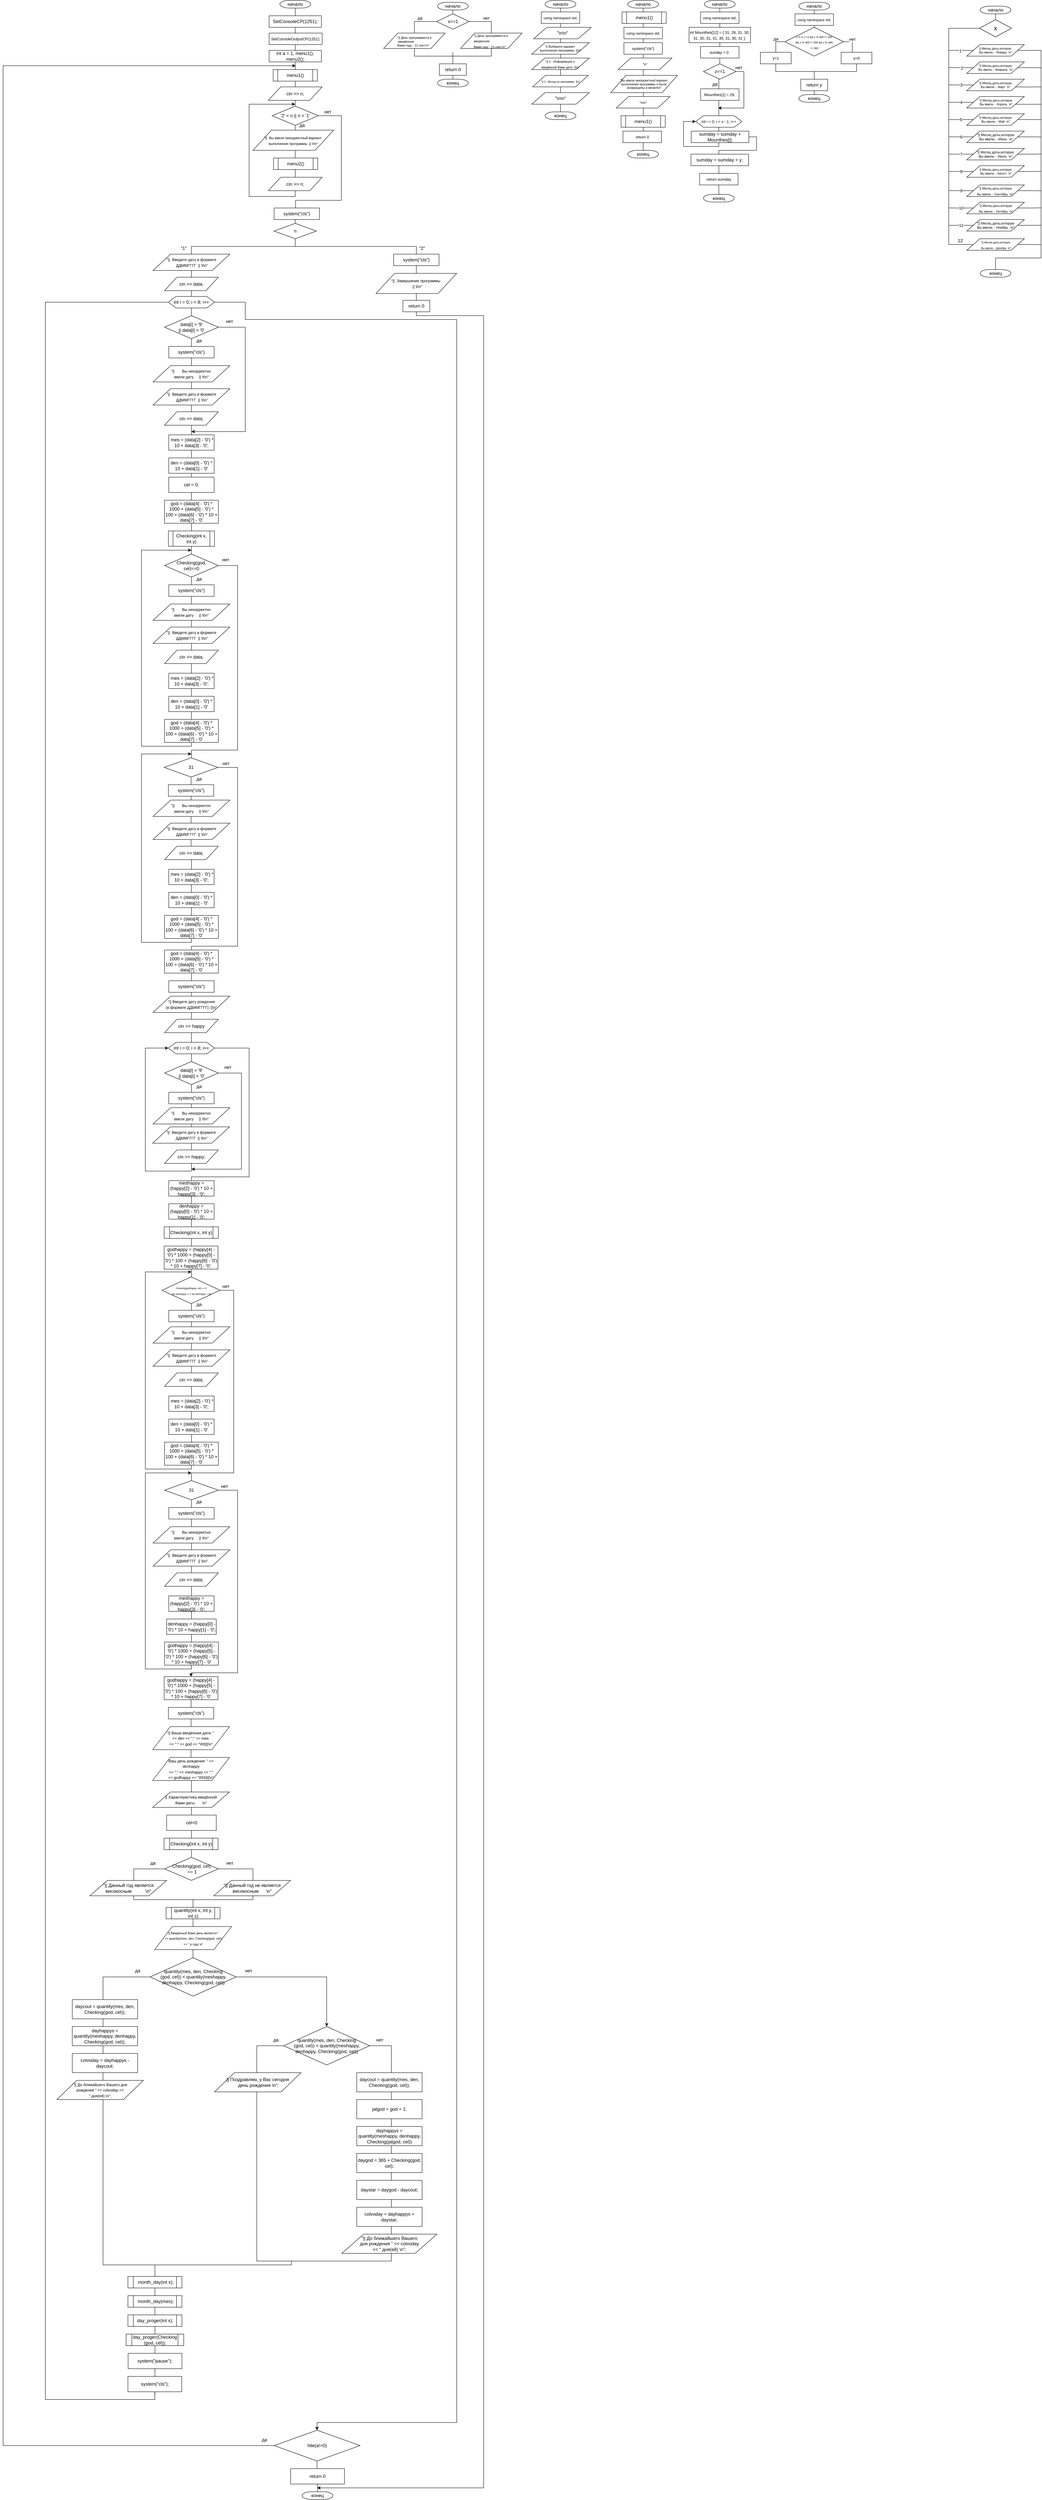 <mxfile version="21.0.6" type="device"><diagram name="Страница 1" id="6orR8Phu9gyI0PXhAirF"><mxGraphModel dx="1352" dy="291" grid="1" gridSize="10" guides="1" tooltips="1" connect="1" arrows="1" fold="1" page="1" pageScale="1" pageWidth="827" pageHeight="1169" math="0" shadow="0"><root><mxCell id="0"/><mxCell id="1" parent="0"/><mxCell id="t05fn-oWUnFI7lcArIO1-14" style="rounded=0;orthogonalLoop=1;jettySize=auto;html=1;exitX=0.5;exitY=1;exitDx=0;exitDy=0;exitPerimeter=0;edgeStyle=orthogonalEdgeStyle;endArrow=none;endFill=0;strokeWidth=1;entryX=0.5;entryY=0;entryDx=0;entryDy=0;entryPerimeter=0;" parent="1" source="t05fn-oWUnFI7lcArIO1-1" target="t05fn-oWUnFI7lcArIO1-2" edge="1"><mxGeometry relative="1" as="geometry"><mxPoint x="890" y="135" as="targetPoint"/></mxGeometry></mxCell><mxCell id="t05fn-oWUnFI7lcArIO1-1" value="&lt;font style=&quot;vertical-align: inherit;&quot;&gt;&lt;font style=&quot;vertical-align: inherit;&quot;&gt;&lt;font style=&quot;vertical-align: inherit;&quot;&gt;&lt;font style=&quot;vertical-align: inherit;&quot;&gt;начало&lt;/font&gt;&lt;/font&gt;&lt;/font&gt;&lt;/font&gt;" style="strokeWidth=1;html=1;shape=mxgraph.flowchart.terminator;whiteSpace=wrap;" parent="1" vertex="1"><mxGeometry x="750" y="75" width="80" height="20" as="geometry"/></mxCell><mxCell id="t05fn-oWUnFI7lcArIO1-15" value="нет" style="edgeStyle=orthogonalEdgeStyle;rounded=0;orthogonalLoop=1;jettySize=auto;html=1;exitX=1;exitY=0.5;exitDx=0;exitDy=0;exitPerimeter=0;entryX=0.5;entryY=0;entryDx=0;entryDy=0;endArrow=none;endFill=0;verticalAlign=bottom;" parent="1" source="t05fn-oWUnFI7lcArIO1-2" target="t05fn-oWUnFI7lcArIO1-4" edge="1"><mxGeometry relative="1" as="geometry"/></mxCell><mxCell id="t05fn-oWUnFI7lcArIO1-16" value="да" style="edgeStyle=orthogonalEdgeStyle;rounded=0;orthogonalLoop=1;jettySize=auto;html=1;exitX=0;exitY=0.5;exitDx=0;exitDy=0;exitPerimeter=0;entryX=0.5;entryY=0;entryDx=0;entryDy=0;endArrow=none;endFill=0;verticalAlign=bottom;align=center;" parent="1" source="t05fn-oWUnFI7lcArIO1-2" target="t05fn-oWUnFI7lcArIO1-3" edge="1"><mxGeometry relative="1" as="geometry"/></mxCell><mxCell id="t05fn-oWUnFI7lcArIO1-2" value="x==1" style="strokeWidth=1;html=1;shape=mxgraph.flowchart.decision;whiteSpace=wrap;" parent="1" vertex="1"><mxGeometry x="747.5" y="105" width="85" height="40" as="geometry"/></mxCell><mxCell id="t05fn-oWUnFI7lcArIO1-18" style="edgeStyle=orthogonalEdgeStyle;rounded=0;orthogonalLoop=1;jettySize=auto;html=1;exitX=0.5;exitY=1;exitDx=0;exitDy=0;endArrow=none;endFill=0;" parent="1" source="t05fn-oWUnFI7lcArIO1-3" edge="1"><mxGeometry relative="1" as="geometry"><mxPoint x="790" y="225" as="targetPoint"/></mxGeometry></mxCell><mxCell id="t05fn-oWUnFI7lcArIO1-3" value="&lt;div style=&quot;text-align: justify;&quot;&gt;&lt;span style=&quot;font-size: 8px; background-color: initial;&quot;&gt;&quot;|| День программиста в&lt;/span&gt;&lt;/div&gt;&lt;font style=&quot;font-size: 8px;&quot;&gt;&lt;div style=&quot;text-align: justify;&quot;&gt;&lt;span style=&quot;background-color: initial;&quot;&gt;&amp;nbsp;введённом&lt;/span&gt;&lt;/div&gt;&lt;div style=&quot;text-align: justify;&quot;&gt;&lt;span style=&quot;background-color: initial;&quot;&gt;Вами году - 12 сент.\n&quot;&lt;/span&gt;&lt;/div&gt;&lt;/font&gt;" style="shape=parallelogram;html=1;strokeWidth=1;perimeter=parallelogramPerimeter;whiteSpace=wrap;rounded=0;arcSize=12;size=0.23;align=center;" parent="1" vertex="1"><mxGeometry x="610" y="155" width="160" height="40" as="geometry"/></mxCell><mxCell id="t05fn-oWUnFI7lcArIO1-17" style="edgeStyle=orthogonalEdgeStyle;rounded=0;orthogonalLoop=1;jettySize=auto;html=1;exitX=0.5;exitY=1;exitDx=0;exitDy=0;entryX=0.5;entryY=0;entryDx=0;entryDy=0;endArrow=none;endFill=0;" parent="1" source="t05fn-oWUnFI7lcArIO1-4" target="t05fn-oWUnFI7lcArIO1-5" edge="1"><mxGeometry relative="1" as="geometry"/></mxCell><mxCell id="t05fn-oWUnFI7lcArIO1-4" value="&lt;div style=&quot;text-align: justify;&quot;&gt;&lt;span style=&quot;background-color: initial;&quot;&gt;&lt;font style=&quot;font-size: 8px;&quot;&gt;&quot;|| День программиста в&amp;nbsp;&lt;/font&gt;&lt;/span&gt;&lt;/div&gt;&lt;div style=&quot;text-align: justify;&quot;&gt;&lt;span style=&quot;background-color: initial;&quot;&gt;&lt;font style=&quot;font-size: 8px;&quot;&gt;введённом&amp;nbsp;&lt;/font&gt;&lt;/span&gt;&lt;/div&gt;&lt;div style=&quot;text-align: justify;&quot;&gt;&lt;span style=&quot;background-color: initial;&quot;&gt;&lt;font style=&quot;font-size: 8px;&quot;&gt;Вами году - 13 сент.\n&quot;&lt;/font&gt;&lt;/span&gt;&lt;/div&gt;" style="shape=parallelogram;html=1;strokeWidth=1;perimeter=parallelogramPerimeter;whiteSpace=wrap;rounded=0;arcSize=12;size=0.23;" parent="1" vertex="1"><mxGeometry x="810" y="155" width="160" height="40" as="geometry"/></mxCell><mxCell id="t05fn-oWUnFI7lcArIO1-19" style="edgeStyle=orthogonalEdgeStyle;rounded=0;orthogonalLoop=1;jettySize=auto;html=1;exitX=0.5;exitY=1;exitDx=0;exitDy=0;entryX=0.5;entryY=0;entryDx=0;entryDy=0;entryPerimeter=0;endArrow=none;endFill=0;" parent="1" source="t05fn-oWUnFI7lcArIO1-5" target="t05fn-oWUnFI7lcArIO1-6" edge="1"><mxGeometry relative="1" as="geometry"/></mxCell><mxCell id="t05fn-oWUnFI7lcArIO1-5" value="return 0" style="rounded=0;whiteSpace=wrap;html=1;absoluteArcSize=1;arcSize=14;strokeWidth=1;" parent="1" vertex="1"><mxGeometry x="755" y="235" width="70" height="30" as="geometry"/></mxCell><mxCell id="t05fn-oWUnFI7lcArIO1-6" value="конец" style="strokeWidth=1;html=1;shape=mxgraph.flowchart.terminator;whiteSpace=wrap;" parent="1" vertex="1"><mxGeometry x="750" y="275" width="80" height="20" as="geometry"/></mxCell><mxCell id="t05fn-oWUnFI7lcArIO1-21" style="rounded=0;orthogonalLoop=1;jettySize=auto;html=1;exitX=0.5;exitY=1;exitDx=0;exitDy=0;exitPerimeter=0;edgeStyle=orthogonalEdgeStyle;endArrow=none;endFill=0;strokeWidth=1;entryX=0.5;entryY=0;entryDx=0;entryDy=0;entryPerimeter=0;" parent="1" source="t05fn-oWUnFI7lcArIO1-22" edge="1"><mxGeometry relative="1" as="geometry"><mxPoint x="1070" y="100" as="targetPoint"/></mxGeometry></mxCell><mxCell id="t05fn-oWUnFI7lcArIO1-22" value="&lt;font style=&quot;vertical-align: inherit;&quot;&gt;&lt;font style=&quot;vertical-align: inherit;&quot;&gt;&lt;font style=&quot;vertical-align: inherit;&quot;&gt;&lt;font style=&quot;vertical-align: inherit;&quot;&gt;начало&lt;/font&gt;&lt;/font&gt;&lt;/font&gt;&lt;/font&gt;" style="strokeWidth=1;html=1;shape=mxgraph.flowchart.terminator;whiteSpace=wrap;" parent="1" vertex="1"><mxGeometry x="1030" y="70" width="80" height="20" as="geometry"/></mxCell><mxCell id="t05fn-oWUnFI7lcArIO1-32" value="конец" style="strokeWidth=1;html=1;shape=mxgraph.flowchart.terminator;whiteSpace=wrap;" parent="1" vertex="1"><mxGeometry x="1030" y="360" width="80" height="20" as="geometry"/></mxCell><mxCell id="t05fn-oWUnFI7lcArIO1-42" style="edgeStyle=orthogonalEdgeStyle;rounded=0;orthogonalLoop=1;jettySize=auto;html=1;exitX=0.5;exitY=1;exitDx=0;exitDy=0;entryX=0.5;entryY=0;entryDx=0;entryDy=0;entryPerimeter=0;endArrow=none;endFill=0;" parent="1" source="t05fn-oWUnFI7lcArIO1-33" target="t05fn-oWUnFI7lcArIO1-32" edge="1"><mxGeometry relative="1" as="geometry"/></mxCell><mxCell id="t05fn-oWUnFI7lcArIO1-33" value="&lt;font style=&quot;font-size: 9px;&quot;&gt;&#9;using namespace std;&lt;/font&gt;" style="rounded=0;whiteSpace=wrap;html=1;absoluteArcSize=1;arcSize=14;strokeWidth=1;" parent="1" vertex="1"><mxGeometry x="1020" y="100" width="100" height="30" as="geometry"/></mxCell><mxCell id="t05fn-oWUnFI7lcArIO1-34" value="&lt;div style=&quot;text-align: justify;&quot;&gt;&quot;\n\n&quot;&lt;br&gt;&lt;/div&gt;" style="shape=parallelogram;html=1;strokeWidth=1;perimeter=parallelogramPerimeter;whiteSpace=wrap;rounded=0;arcSize=12;size=0.23;" parent="1" vertex="1"><mxGeometry x="1000" y="140" width="150" height="30" as="geometry"/></mxCell><mxCell id="t05fn-oWUnFI7lcArIO1-38" value="&lt;div style=&quot;font-size: 8px;&quot;&gt;&quot;|| Выберите вариант&amp;nbsp;&lt;/div&gt;&lt;div style=&quot;font-size: 8px;&quot;&gt;выполнения программы: ||\n&quot;&lt;br&gt;&lt;/div&gt;" style="shape=parallelogram;html=1;strokeWidth=1;perimeter=parallelogramPerimeter;whiteSpace=wrap;rounded=0;arcSize=12;size=0.23;" parent="1" vertex="1"><mxGeometry x="995" y="180" width="150" height="30" as="geometry"/></mxCell><mxCell id="t05fn-oWUnFI7lcArIO1-39" value="&lt;div style=&quot;&quot;&gt;&lt;font style=&quot;font-size: 8px;&quot;&gt;&quot;|| 1 - Информация о&amp;nbsp;&lt;/font&gt;&lt;/div&gt;&lt;div style=&quot;&quot;&gt;&lt;font style=&quot;font-size: 8px;&quot;&gt;введённой Вами дате&amp;nbsp; ||\n&quot;&lt;/font&gt;&lt;br&gt;&lt;/div&gt;" style="shape=parallelogram;html=1;strokeWidth=1;perimeter=parallelogramPerimeter;whiteSpace=wrap;rounded=0;arcSize=12;size=0.23;" parent="1" vertex="1"><mxGeometry x="995" y="220" width="150" height="30" as="geometry"/></mxCell><mxCell id="t05fn-oWUnFI7lcArIO1-40" value="&lt;div style=&quot;&quot;&gt;&lt;font style=&quot;font-size: 7px;&quot;&gt;&quot;|| 2 - Выход из программы&amp;nbsp; ||\n&quot;&lt;/font&gt;&lt;br&gt;&lt;/div&gt;" style="shape=parallelogram;html=1;strokeWidth=1;perimeter=parallelogramPerimeter;whiteSpace=wrap;rounded=0;arcSize=12;size=0.23;" parent="1" vertex="1"><mxGeometry x="997.5" y="265" width="145" height="30" as="geometry"/></mxCell><mxCell id="t05fn-oWUnFI7lcArIO1-41" value="&lt;div style=&quot;text-align: justify;&quot;&gt;&quot;\n\n&quot;&lt;br&gt;&lt;/div&gt;" style="shape=parallelogram;html=1;strokeWidth=1;perimeter=parallelogramPerimeter;whiteSpace=wrap;rounded=0;arcSize=12;size=0.23;" parent="1" vertex="1"><mxGeometry x="995" y="310" width="150" height="30" as="geometry"/></mxCell><mxCell id="t05fn-oWUnFI7lcArIO1-43" style="rounded=0;orthogonalLoop=1;jettySize=auto;html=1;exitX=0.5;exitY=1;exitDx=0;exitDy=0;exitPerimeter=0;edgeStyle=orthogonalEdgeStyle;endArrow=none;endFill=0;strokeWidth=1;entryX=0.5;entryY=0;entryDx=0;entryDy=0;entryPerimeter=0;" parent="1" source="t05fn-oWUnFI7lcArIO1-44" edge="1"><mxGeometry relative="1" as="geometry"><mxPoint x="1285" y="100" as="targetPoint"/></mxGeometry></mxCell><mxCell id="t05fn-oWUnFI7lcArIO1-44" value="&lt;font style=&quot;vertical-align: inherit;&quot;&gt;&lt;font style=&quot;vertical-align: inherit;&quot;&gt;&lt;font style=&quot;vertical-align: inherit;&quot;&gt;&lt;font style=&quot;vertical-align: inherit;&quot;&gt;начало&lt;/font&gt;&lt;/font&gt;&lt;/font&gt;&lt;/font&gt;" style="strokeWidth=1;html=1;shape=mxgraph.flowchart.terminator;whiteSpace=wrap;" parent="1" vertex="1"><mxGeometry x="1245" y="70" width="80" height="20" as="geometry"/></mxCell><mxCell id="t05fn-oWUnFI7lcArIO1-45" value="конец" style="strokeWidth=1;html=1;shape=mxgraph.flowchart.terminator;whiteSpace=wrap;" parent="1" vertex="1"><mxGeometry x="1245" y="460" width="80" height="20" as="geometry"/></mxCell><mxCell id="t05fn-oWUnFI7lcArIO1-46" style="edgeStyle=orthogonalEdgeStyle;rounded=0;orthogonalLoop=1;jettySize=auto;html=1;exitX=0.5;exitY=1;exitDx=0;exitDy=0;entryX=0.5;entryY=0;entryDx=0;entryDy=0;entryPerimeter=0;endArrow=none;endFill=0;" parent="1" target="t05fn-oWUnFI7lcArIO1-45" edge="1"><mxGeometry relative="1" as="geometry"><mxPoint x="1285" y="130" as="sourcePoint"/></mxGeometry></mxCell><mxCell id="t05fn-oWUnFI7lcArIO1-50" value="&lt;div style=&quot;&quot;&gt;&lt;span style=&quot;font-size: 8px;&quot;&gt;&quot;\n&quot;&lt;/span&gt;&lt;/div&gt;" style="shape=parallelogram;html=1;strokeWidth=1;perimeter=parallelogramPerimeter;whiteSpace=wrap;rounded=0;arcSize=12;size=0.23;" parent="1" vertex="1"><mxGeometry x="1220" y="220" width="140" height="30" as="geometry"/></mxCell><mxCell id="t05fn-oWUnFI7lcArIO1-51" value="&lt;div style=&quot;font-size: 8px;&quot;&gt;&lt;font style=&quot;font-size: 8px;&quot;&gt;&quot;Вы ввели некорректный вариант&amp;nbsp;&lt;/font&gt;&lt;/div&gt;&lt;div style=&quot;font-size: 8px;&quot;&gt;&lt;font style=&quot;font-size: 8px;&quot;&gt;&lt;font style=&quot;font-size: 8px;&quot;&gt;выполнения&amp;nbsp;&lt;/font&gt;&lt;span style=&quot;background-color: initial;&quot;&gt;программы и были&amp;nbsp;&lt;/span&gt;&lt;/font&gt;&lt;/div&gt;&lt;div style=&quot;font-size: 8px;&quot;&gt;&lt;font style=&quot;font-size: 8px;&quot;&gt;&lt;span style=&quot;background-color: initial;&quot;&gt;возвращены&amp;nbsp;&lt;/span&gt;&lt;span style=&quot;background-color: initial;&quot;&gt;в меню\t\n&quot;&lt;/span&gt;&lt;/font&gt;&lt;/div&gt;" style="shape=parallelogram;html=1;strokeWidth=1;perimeter=parallelogramPerimeter;whiteSpace=wrap;rounded=0;arcSize=12;size=0.23;align=center;" parent="1" vertex="1"><mxGeometry x="1200.63" y="265" width="173.75" height="45" as="geometry"/></mxCell><mxCell id="t05fn-oWUnFI7lcArIO1-53" value="&lt;font style=&quot;font-size: 9px;&quot;&gt;&#9;using namespace std;&lt;/font&gt;" style="rounded=0;whiteSpace=wrap;html=1;absoluteArcSize=1;arcSize=14;strokeWidth=1;" parent="1" vertex="1"><mxGeometry x="1235" y="140" width="100" height="30" as="geometry"/></mxCell><mxCell id="t05fn-oWUnFI7lcArIO1-54" value="menu1()" style="shape=process;whiteSpace=wrap;html=1;backgroundOutline=1;" parent="1" vertex="1"><mxGeometry x="1230" y="100" width="115" height="30" as="geometry"/></mxCell><mxCell id="t05fn-oWUnFI7lcArIO1-55" value="&lt;font size=&quot;1&quot;&gt;system(&quot;cls&quot;)&lt;/font&gt;" style="rounded=0;whiteSpace=wrap;html=1;absoluteArcSize=1;arcSize=14;strokeWidth=1;" parent="1" vertex="1"><mxGeometry x="1235" y="180" width="100" height="30" as="geometry"/></mxCell><mxCell id="t05fn-oWUnFI7lcArIO1-58" value="&lt;div style=&quot;&quot;&gt;&lt;span style=&quot;font-size: 8px;&quot;&gt;&quot;\n\n&quot;&lt;/span&gt;&lt;/div&gt;" style="shape=parallelogram;html=1;strokeWidth=1;perimeter=parallelogramPerimeter;whiteSpace=wrap;rounded=0;arcSize=12;size=0.23;" parent="1" vertex="1"><mxGeometry x="1215" y="320" width="140" height="30" as="geometry"/></mxCell><mxCell id="t05fn-oWUnFI7lcArIO1-60" value="&lt;font size=&quot;1&quot;&gt;return 0&lt;/font&gt;" style="rounded=0;whiteSpace=wrap;html=1;absoluteArcSize=1;arcSize=14;strokeWidth=1;" parent="1" vertex="1"><mxGeometry x="1232.5" y="410" width="100" height="30" as="geometry"/></mxCell><mxCell id="t05fn-oWUnFI7lcArIO1-61" value="menu1()" style="shape=process;whiteSpace=wrap;html=1;backgroundOutline=1;" parent="1" vertex="1"><mxGeometry x="1227.5" y="370" width="115" height="30" as="geometry"/></mxCell><mxCell id="t05fn-oWUnFI7lcArIO1-62" style="rounded=0;orthogonalLoop=1;jettySize=auto;html=1;exitX=0.5;exitY=1;exitDx=0;exitDy=0;exitPerimeter=0;edgeStyle=orthogonalEdgeStyle;endArrow=none;endFill=0;strokeWidth=1;entryX=0.5;entryY=0;entryDx=0;entryDy=0;entryPerimeter=0;" parent="1" source="t05fn-oWUnFI7lcArIO1-63" edge="1"><mxGeometry relative="1" as="geometry"><mxPoint x="1484.37" y="100" as="targetPoint"/></mxGeometry></mxCell><mxCell id="t05fn-oWUnFI7lcArIO1-63" value="&lt;font style=&quot;vertical-align: inherit;&quot;&gt;&lt;font style=&quot;vertical-align: inherit;&quot;&gt;&lt;font style=&quot;vertical-align: inherit;&quot;&gt;&lt;font style=&quot;vertical-align: inherit;&quot;&gt;начало&lt;/font&gt;&lt;/font&gt;&lt;/font&gt;&lt;/font&gt;" style="strokeWidth=1;html=1;shape=mxgraph.flowchart.terminator;whiteSpace=wrap;" parent="1" vertex="1"><mxGeometry x="1444.37" y="70" width="80" height="20" as="geometry"/></mxCell><mxCell id="t05fn-oWUnFI7lcArIO1-64" value="конец" style="strokeWidth=1;html=1;shape=mxgraph.flowchart.terminator;whiteSpace=wrap;" parent="1" vertex="1"><mxGeometry x="1441.87" y="574.5" width="80" height="20" as="geometry"/></mxCell><mxCell id="t05fn-oWUnFI7lcArIO1-82" style="edgeStyle=orthogonalEdgeStyle;rounded=0;orthogonalLoop=1;jettySize=auto;html=1;exitX=0.5;exitY=1;exitDx=0;exitDy=0;entryX=0.5;entryY=0;entryDx=0;entryDy=0;endArrow=none;endFill=0;" parent="1" source="t05fn-oWUnFI7lcArIO1-68" target="t05fn-oWUnFI7lcArIO1-80" edge="1"><mxGeometry relative="1" as="geometry"/></mxCell><mxCell id="t05fn-oWUnFI7lcArIO1-68" value="&lt;font style=&quot;font-size: 9px;&quot;&gt;&#9;using namespace std;&lt;/font&gt;" style="rounded=0;whiteSpace=wrap;html=1;absoluteArcSize=1;arcSize=14;strokeWidth=1;" parent="1" vertex="1"><mxGeometry x="1434.37" y="100" width="100" height="30" as="geometry"/></mxCell><mxCell id="t05fn-oWUnFI7lcArIO1-70" value="&lt;font size=&quot;1&quot;&gt;int Mounthes[12] = { 31, 28, 31, 30, 31, 30, 31, 31, 30, 31, 30, 31 };&lt;/font&gt;" style="rounded=0;whiteSpace=wrap;html=1;absoluteArcSize=1;arcSize=14;strokeWidth=1;" parent="1" vertex="1"><mxGeometry x="1404.37" y="140" width="160" height="40" as="geometry"/></mxCell><mxCell id="t05fn-oWUnFI7lcArIO1-74" value="&lt;font size=&quot;1&quot;&gt;sunday = 0&amp;nbsp;&lt;/font&gt;" style="rounded=0;whiteSpace=wrap;html=1;absoluteArcSize=1;arcSize=14;strokeWidth=1;" parent="1" vertex="1"><mxGeometry x="1434.37" y="190" width="100" height="30" as="geometry"/></mxCell><mxCell id="t05fn-oWUnFI7lcArIO1-86" style="edgeStyle=orthogonalEdgeStyle;rounded=0;orthogonalLoop=1;jettySize=auto;html=1;exitX=0.5;exitY=1;exitDx=0;exitDy=0;entryX=0.5;entryY=0;entryDx=0;entryDy=0;entryPerimeter=0;endArrow=none;endFill=0;" parent="1" source="t05fn-oWUnFI7lcArIO1-72" target="t05fn-oWUnFI7lcArIO1-64" edge="1"><mxGeometry relative="1" as="geometry"/></mxCell><mxCell id="t05fn-oWUnFI7lcArIO1-72" value="&lt;font size=&quot;1&quot;&gt;return sumday&lt;/font&gt;" style="rounded=0;whiteSpace=wrap;html=1;absoluteArcSize=1;arcSize=14;strokeWidth=1;" parent="1" vertex="1"><mxGeometry x="1431.87" y="520" width="100" height="30" as="geometry"/></mxCell><mxCell id="t05fn-oWUnFI7lcArIO1-77" style="edgeStyle=orthogonalEdgeStyle;rounded=0;orthogonalLoop=1;jettySize=auto;html=1;exitX=1;exitY=0.5;exitDx=0;exitDy=0;exitPerimeter=0;" parent="1" source="t05fn-oWUnFI7lcArIO1-75" edge="1"><mxGeometry relative="1" as="geometry"><mxPoint x="1480" y="350" as="targetPoint"/><Array as="points"><mxPoint x="1547" y="255"/><mxPoint x="1547" y="350"/><mxPoint x="1484" y="350"/></Array></mxGeometry></mxCell><mxCell id="t05fn-oWUnFI7lcArIO1-75" value="z==1" style="strokeWidth=1;html=1;shape=mxgraph.flowchart.decision;whiteSpace=wrap;" parent="1" vertex="1"><mxGeometry x="1441.87" y="235" width="85" height="40" as="geometry"/></mxCell><mxCell id="t05fn-oWUnFI7lcArIO1-76" value="&lt;font size=&quot;1&quot;&gt;&#9;Mounthes[1] = 29;&lt;/font&gt;" style="rounded=0;whiteSpace=wrap;html=1;absoluteArcSize=1;arcSize=14;strokeWidth=1;" parent="1" vertex="1"><mxGeometry x="1434.37" y="300" width="100" height="30" as="geometry"/></mxCell><mxCell id="t05fn-oWUnFI7lcArIO1-78" value="да" style="text;html=1;strokeColor=none;fillColor=none;align=center;verticalAlign=middle;whiteSpace=wrap;rounded=0;" parent="1" vertex="1"><mxGeometry x="1441.87" y="272.5" width="60" height="30" as="geometry"/></mxCell><mxCell id="t05fn-oWUnFI7lcArIO1-79" value="нет" style="text;html=1;strokeColor=none;fillColor=none;align=center;verticalAlign=middle;whiteSpace=wrap;rounded=0;" parent="1" vertex="1"><mxGeometry x="1504.37" y="230" width="60" height="30" as="geometry"/></mxCell><mxCell id="t05fn-oWUnFI7lcArIO1-85" style="edgeStyle=orthogonalEdgeStyle;rounded=0;orthogonalLoop=1;jettySize=auto;html=1;exitX=1;exitY=0.5;exitDx=0;exitDy=0;endArrow=none;endFill=0;" parent="1" source="t05fn-oWUnFI7lcArIO1-81" edge="1"><mxGeometry relative="1" as="geometry"><mxPoint x="1482" y="520" as="targetPoint"/><Array as="points"><mxPoint x="1580" y="425"/><mxPoint x="1580" y="460"/><mxPoint x="1482" y="460"/></Array></mxGeometry></mxCell><mxCell id="t05fn-oWUnFI7lcArIO1-80" value="&lt;font style=&quot;font-size: 10px;&quot;&gt;int i = 0; i &amp;lt; x - 1; i++&lt;/font&gt;" style="shape=hexagon;perimeter=hexagonPerimeter2;whiteSpace=wrap;html=1;fixedSize=1;" parent="1" vertex="1"><mxGeometry x="1421.87" y="370" width="120" height="30" as="geometry"/></mxCell><mxCell id="t05fn-oWUnFI7lcArIO1-83" style="edgeStyle=orthogonalEdgeStyle;rounded=0;orthogonalLoop=1;jettySize=auto;html=1;exitX=0.5;exitY=1;exitDx=0;exitDy=0;entryX=0;entryY=0.5;entryDx=0;entryDy=0;" parent="1" source="t05fn-oWUnFI7lcArIO1-80" target="t05fn-oWUnFI7lcArIO1-80" edge="1"><mxGeometry relative="1" as="geometry"><Array as="points"><mxPoint x="1482" y="450"/><mxPoint x="1390" y="450"/><mxPoint x="1390" y="385"/></Array></mxGeometry></mxCell><mxCell id="t05fn-oWUnFI7lcArIO1-81" value="sumday = sumday + Mounthes[i];" style="rounded=0;whiteSpace=wrap;html=1;absoluteArcSize=1;arcSize=14;strokeWidth=1;" parent="1" vertex="1"><mxGeometry x="1410" y="410" width="150" height="30" as="geometry"/></mxCell><mxCell id="t05fn-oWUnFI7lcArIO1-84" value="sumday = sumday + y;" style="rounded=0;whiteSpace=wrap;html=1;absoluteArcSize=1;arcSize=14;strokeWidth=1;" parent="1" vertex="1"><mxGeometry x="1409.37" y="470" width="150" height="30" as="geometry"/></mxCell><mxCell id="t05fn-oWUnFI7lcArIO1-88" style="rounded=0;orthogonalLoop=1;jettySize=auto;html=1;exitX=0.5;exitY=1;exitDx=0;exitDy=0;exitPerimeter=0;edgeStyle=orthogonalEdgeStyle;endArrow=none;endFill=0;strokeWidth=1;entryX=0.5;entryY=0;entryDx=0;entryDy=0;entryPerimeter=0;" parent="1" source="t05fn-oWUnFI7lcArIO1-89" target="t05fn-oWUnFI7lcArIO1-92" edge="1"><mxGeometry relative="1" as="geometry"><mxPoint x="1830" y="175" as="targetPoint"/></mxGeometry></mxCell><mxCell id="t05fn-oWUnFI7lcArIO1-89" value="&lt;font style=&quot;vertical-align: inherit;&quot;&gt;&lt;font style=&quot;vertical-align: inherit;&quot;&gt;&lt;font style=&quot;vertical-align: inherit;&quot;&gt;&lt;font style=&quot;vertical-align: inherit;&quot;&gt;начало&lt;/font&gt;&lt;/font&gt;&lt;/font&gt;&lt;/font&gt;" style="strokeWidth=1;html=1;shape=mxgraph.flowchart.terminator;whiteSpace=wrap;" parent="1" vertex="1"><mxGeometry x="1690" y="75" width="80" height="20" as="geometry"/></mxCell><mxCell id="t05fn-oWUnFI7lcArIO1-90" value="нет" style="edgeStyle=orthogonalEdgeStyle;rounded=0;orthogonalLoop=1;jettySize=auto;html=1;exitX=1;exitY=0.5;exitDx=0;exitDy=0;exitPerimeter=0;entryX=0.363;entryY=0.028;entryDx=0;entryDy=0;endArrow=none;endFill=0;verticalAlign=bottom;entryPerimeter=0;" parent="1" source="t05fn-oWUnFI7lcArIO1-92" target="t05fn-oWUnFI7lcArIO1-102" edge="1"><mxGeometry relative="1" as="geometry"><mxPoint x="1830" y="195" as="targetPoint"/></mxGeometry></mxCell><mxCell id="t05fn-oWUnFI7lcArIO1-91" value="да" style="edgeStyle=orthogonalEdgeStyle;rounded=0;orthogonalLoop=1;jettySize=auto;html=1;exitX=0;exitY=0.5;exitDx=0;exitDy=0;exitPerimeter=0;entryX=0.5;entryY=0;entryDx=0;entryDy=0;endArrow=none;endFill=0;verticalAlign=bottom;align=center;" parent="1" source="t05fn-oWUnFI7lcArIO1-92" target="t05fn-oWUnFI7lcArIO1-101" edge="1"><mxGeometry relative="1" as="geometry"><mxPoint x="1630" y="195" as="targetPoint"/></mxGeometry></mxCell><mxCell id="t05fn-oWUnFI7lcArIO1-92" value="&lt;div style=&quot;&quot;&gt;&lt;font style=&quot;font-size: 7px;&quot;&gt;x % 4 == 0 &amp;amp;&amp;amp; x % 400 != 100&amp;nbsp;&lt;/font&gt;&lt;/div&gt;&lt;div style=&quot;&quot;&gt;&lt;font style=&quot;font-size: 7px;&quot;&gt;&amp;amp;&amp;amp; x % 400 != 200 &amp;amp;&amp;amp; x % 400&amp;nbsp;&lt;/font&gt;&lt;/div&gt;&lt;div style=&quot;&quot;&gt;&lt;font style=&quot;font-size: 7px;&quot;&gt;!= 300&lt;/font&gt;&lt;/div&gt;" style="strokeWidth=1;html=1;shape=mxgraph.flowchart.decision;whiteSpace=wrap;align=center;" parent="1" vertex="1"><mxGeometry x="1653.75" y="140" width="152.5" height="75" as="geometry"/></mxCell><mxCell id="t05fn-oWUnFI7lcArIO1-97" style="edgeStyle=orthogonalEdgeStyle;rounded=0;orthogonalLoop=1;jettySize=auto;html=1;exitX=0.5;exitY=1;exitDx=0;exitDy=0;entryX=0.5;entryY=0;entryDx=0;entryDy=0;entryPerimeter=0;endArrow=none;endFill=0;" parent="1" source="t05fn-oWUnFI7lcArIO1-98" target="t05fn-oWUnFI7lcArIO1-99" edge="1"><mxGeometry relative="1" as="geometry"/></mxCell><mxCell id="t05fn-oWUnFI7lcArIO1-98" value="return y" style="rounded=0;whiteSpace=wrap;html=1;absoluteArcSize=1;arcSize=14;strokeWidth=1;" parent="1" vertex="1"><mxGeometry x="1695" y="275" width="70" height="30" as="geometry"/></mxCell><mxCell id="t05fn-oWUnFI7lcArIO1-99" value="конец" style="strokeWidth=1;html=1;shape=mxgraph.flowchart.terminator;whiteSpace=wrap;" parent="1" vertex="1"><mxGeometry x="1690" y="315" width="80" height="20" as="geometry"/></mxCell><mxCell id="t05fn-oWUnFI7lcArIO1-100" value="&lt;font style=&quot;font-size: 9px;&quot;&gt;&#9;using namespace std;&lt;/font&gt;" style="rounded=0;whiteSpace=wrap;html=1;absoluteArcSize=1;arcSize=14;strokeWidth=1;" parent="1" vertex="1"><mxGeometry x="1680" y="105" width="100" height="30" as="geometry"/></mxCell><mxCell id="t05fn-oWUnFI7lcArIO1-103" style="edgeStyle=orthogonalEdgeStyle;rounded=0;orthogonalLoop=1;jettySize=auto;html=1;exitX=0.5;exitY=1;exitDx=0;exitDy=0;entryX=0.5;entryY=0;entryDx=0;entryDy=0;endArrow=none;endFill=0;" parent="1" source="t05fn-oWUnFI7lcArIO1-101" target="t05fn-oWUnFI7lcArIO1-98" edge="1"><mxGeometry relative="1" as="geometry"><Array as="points"><mxPoint x="1630" y="255"/><mxPoint x="1730" y="255"/></Array></mxGeometry></mxCell><mxCell id="t05fn-oWUnFI7lcArIO1-101" value="&lt;font size=&quot;1&quot;&gt;y=1&lt;/font&gt;" style="rounded=0;whiteSpace=wrap;html=1;absoluteArcSize=1;arcSize=14;strokeWidth=1;" parent="1" vertex="1"><mxGeometry x="1590" y="205" width="80" height="30" as="geometry"/></mxCell><mxCell id="t05fn-oWUnFI7lcArIO1-104" style="edgeStyle=orthogonalEdgeStyle;rounded=0;orthogonalLoop=1;jettySize=auto;html=1;exitX=0.5;exitY=1;exitDx=0;exitDy=0;endArrow=none;endFill=0;" parent="1" source="t05fn-oWUnFI7lcArIO1-102" edge="1"><mxGeometry relative="1" as="geometry"><mxPoint x="1730" y="265" as="targetPoint"/><Array as="points"><mxPoint x="1840" y="255"/><mxPoint x="1730" y="255"/></Array></mxGeometry></mxCell><mxCell id="t05fn-oWUnFI7lcArIO1-102" value="&lt;font size=&quot;1&quot;&gt;y=0&lt;/font&gt;" style="rounded=0;whiteSpace=wrap;html=1;absoluteArcSize=1;arcSize=14;strokeWidth=1;" parent="1" vertex="1"><mxGeometry x="1800" y="205" width="80" height="30" as="geometry"/></mxCell><mxCell id="Mc6MG7TEj-5PSDRsCrKd-124" style="edgeStyle=orthogonalEdgeStyle;rounded=0;orthogonalLoop=1;jettySize=auto;html=1;exitX=0.5;exitY=1;exitDx=0;exitDy=0;exitPerimeter=0;entryX=0.5;entryY=0;entryDx=0;entryDy=0;endArrow=none;endFill=0;" parent="1" source="Mc6MG7TEj-5PSDRsCrKd-2" target="Mc6MG7TEj-5PSDRsCrKd-17" edge="1"><mxGeometry relative="1" as="geometry"/></mxCell><mxCell id="Mc6MG7TEj-5PSDRsCrKd-2" value="&lt;font style=&quot;vertical-align: inherit;&quot;&gt;&lt;font style=&quot;vertical-align: inherit;&quot;&gt;&lt;font style=&quot;vertical-align: inherit;&quot;&gt;&lt;font style=&quot;vertical-align: inherit;&quot;&gt;начало&lt;/font&gt;&lt;/font&gt;&lt;/font&gt;&lt;/font&gt;" style="strokeWidth=1;html=1;shape=mxgraph.flowchart.terminator;whiteSpace=wrap;" parent="1" vertex="1"><mxGeometry x="340" y="70" width="80" height="20" as="geometry"/></mxCell><mxCell id="Mc6MG7TEj-5PSDRsCrKd-13" value="SetConsoleCP(1251);" style="rounded=0;whiteSpace=wrap;html=1;absoluteArcSize=1;arcSize=14;strokeWidth=1;" parent="1" vertex="1"><mxGeometry x="312" y="110" width="136" height="30" as="geometry"/></mxCell><mxCell id="Mc6MG7TEj-5PSDRsCrKd-14" value="&lt;font style=&quot;font-size: 10px;&quot;&gt;SetConsoleOutputCP(1251);&lt;/font&gt;" style="rounded=0;whiteSpace=wrap;html=1;absoluteArcSize=1;arcSize=14;strokeWidth=1;" parent="1" vertex="1"><mxGeometry x="312" y="155" width="138" height="30" as="geometry"/></mxCell><mxCell id="Mc6MG7TEj-5PSDRsCrKd-15" value="int a = 1, menu1(), menu2();" style="rounded=0;whiteSpace=wrap;html=1;absoluteArcSize=1;arcSize=14;strokeWidth=1;" parent="1" vertex="1"><mxGeometry x="312" y="200" width="136" height="30" as="geometry"/></mxCell><mxCell id="Mc6MG7TEj-5PSDRsCrKd-125" style="edgeStyle=orthogonalEdgeStyle;rounded=0;orthogonalLoop=1;jettySize=auto;html=1;exitX=0.5;exitY=1;exitDx=0;exitDy=0;endArrow=none;endFill=0;" parent="1" source="Mc6MG7TEj-5PSDRsCrKd-17" target="Mc6MG7TEj-5PSDRsCrKd-21" edge="1"><mxGeometry relative="1" as="geometry"/></mxCell><mxCell id="Mc6MG7TEj-5PSDRsCrKd-17" value="&lt;div style=&quot;text-align: justify;&quot;&gt;cin &amp;gt;&amp;gt; n;&lt;br&gt;&lt;/div&gt;" style="shape=parallelogram;html=1;strokeWidth=1;perimeter=parallelogramPerimeter;whiteSpace=wrap;rounded=0;arcSize=12;size=0.23;align=center;" parent="1" vertex="1"><mxGeometry x="310" y="295" width="140" height="35" as="geometry"/></mxCell><mxCell id="Mc6MG7TEj-5PSDRsCrKd-127" style="edgeStyle=orthogonalEdgeStyle;rounded=0;orthogonalLoop=1;jettySize=auto;html=1;exitX=1;exitY=0.5;exitDx=0;exitDy=0;exitPerimeter=0;entryX=0.5;entryY=0;entryDx=0;entryDy=0;endArrow=none;endFill=0;" parent="1" source="Mc6MG7TEj-5PSDRsCrKd-18" target="Mc6MG7TEj-5PSDRsCrKd-24" edge="1"><mxGeometry relative="1" as="geometry"><Array as="points"><mxPoint x="500" y="370"/><mxPoint x="500" y="590"/><mxPoint x="381" y="590"/><mxPoint x="381" y="610"/></Array></mxGeometry></mxCell><mxCell id="Mc6MG7TEj-5PSDRsCrKd-18" value="'2' &amp;lt; n || n &amp;lt; '1'" style="strokeWidth=1;html=1;shape=mxgraph.flowchart.decision;whiteSpace=wrap;" parent="1" vertex="1"><mxGeometry x="320" y="345" width="120" height="50" as="geometry"/></mxCell><mxCell id="Mc6MG7TEj-5PSDRsCrKd-19" value="&lt;div style=&quot;&quot;&gt;&lt;font style=&quot;font-size: 9px;&quot;&gt;&quot;||&amp;nbsp; Вы ввели некорректный вариант&amp;nbsp;&lt;/font&gt;&lt;/div&gt;&lt;div style=&quot;&quot;&gt;&lt;font style=&quot;font-size: 9px;&quot;&gt;выполнения программы&amp;nbsp; || \t\n&quot;&lt;/font&gt;&lt;br&gt;&lt;/div&gt;" style="shape=parallelogram;html=1;strokeWidth=1;perimeter=parallelogramPerimeter;whiteSpace=wrap;rounded=0;arcSize=12;size=0.23;align=center;" parent="1" vertex="1"><mxGeometry x="270" y="407.5" width="210" height="52.5" as="geometry"/></mxCell><mxCell id="Mc6MG7TEj-5PSDRsCrKd-20" value="menu2()" style="shape=process;whiteSpace=wrap;html=1;backgroundOutline=1;" parent="1" vertex="1"><mxGeometry x="323.5" y="480" width="115" height="30" as="geometry"/></mxCell><mxCell id="Mc6MG7TEj-5PSDRsCrKd-21" value="&lt;div style=&quot;text-align: justify;&quot;&gt;cin &amp;gt;&amp;gt; n;&lt;br&gt;&lt;/div&gt;" style="shape=parallelogram;html=1;strokeWidth=1;perimeter=parallelogramPerimeter;whiteSpace=wrap;rounded=0;arcSize=12;size=0.23;align=center;" parent="1" vertex="1"><mxGeometry x="310" y="530" width="140" height="35" as="geometry"/></mxCell><mxCell id="Mc6MG7TEj-5PSDRsCrKd-23" value="menu1()" style="shape=process;whiteSpace=wrap;html=1;backgroundOutline=1;" parent="1" vertex="1"><mxGeometry x="322.5" y="250" width="115" height="30" as="geometry"/></mxCell><mxCell id="Mc6MG7TEj-5PSDRsCrKd-126" style="edgeStyle=orthogonalEdgeStyle;rounded=0;orthogonalLoop=1;jettySize=auto;html=1;exitX=0.5;exitY=1;exitDx=0;exitDy=0;" parent="1" source="Mc6MG7TEj-5PSDRsCrKd-21" edge="1"><mxGeometry relative="1" as="geometry"><mxPoint x="380" y="340" as="targetPoint"/><Array as="points"><mxPoint x="380" y="580"/><mxPoint x="260" y="580"/><mxPoint x="260" y="340"/></Array></mxGeometry></mxCell><mxCell id="Mc6MG7TEj-5PSDRsCrKd-128" style="edgeStyle=orthogonalEdgeStyle;rounded=0;orthogonalLoop=1;jettySize=auto;html=1;exitX=0.5;exitY=1;exitDx=0;exitDy=0;entryX=0.5;entryY=0;entryDx=0;entryDy=0;entryPerimeter=0;endArrow=none;endFill=0;" parent="1" source="Mc6MG7TEj-5PSDRsCrKd-24" target="Mc6MG7TEj-5PSDRsCrKd-25" edge="1"><mxGeometry relative="1" as="geometry"/></mxCell><mxCell id="Mc6MG7TEj-5PSDRsCrKd-24" value="system(&quot;cls&quot;)" style="rounded=0;whiteSpace=wrap;html=1;absoluteArcSize=1;arcSize=14;strokeWidth=1;" parent="1" vertex="1"><mxGeometry x="325" y="610" width="118" height="30" as="geometry"/></mxCell><mxCell id="Mc6MG7TEj-5PSDRsCrKd-129" style="edgeStyle=orthogonalEdgeStyle;rounded=0;orthogonalLoop=1;jettySize=auto;html=1;exitX=0.5;exitY=1;exitDx=0;exitDy=0;exitPerimeter=0;entryX=0.5;entryY=0;entryDx=0;entryDy=0;endArrow=none;endFill=0;" parent="1" source="Mc6MG7TEj-5PSDRsCrKd-25" target="Mc6MG7TEj-5PSDRsCrKd-29" edge="1"><mxGeometry relative="1" as="geometry"/></mxCell><mxCell id="Mc6MG7TEj-5PSDRsCrKd-25" value="n" style="strokeWidth=1;html=1;shape=mxgraph.flowchart.decision;whiteSpace=wrap;" parent="1" vertex="1"><mxGeometry x="325" y="650" width="110" height="40" as="geometry"/></mxCell><mxCell id="Mc6MG7TEj-5PSDRsCrKd-130" style="edgeStyle=orthogonalEdgeStyle;rounded=0;orthogonalLoop=1;jettySize=auto;html=1;exitX=0.5;exitY=0;exitDx=0;exitDy=0;endArrow=none;endFill=0;" parent="1" source="Mc6MG7TEj-5PSDRsCrKd-26" edge="1"><mxGeometry relative="1" as="geometry"><mxPoint x="380" y="710" as="targetPoint"/><Array as="points"><mxPoint x="695" y="710"/></Array></mxGeometry></mxCell><mxCell id="Mc6MG7TEj-5PSDRsCrKd-164" style="edgeStyle=orthogonalEdgeStyle;rounded=0;orthogonalLoop=1;jettySize=auto;html=1;exitX=0.5;exitY=1;exitDx=0;exitDy=0;entryX=0.5;entryY=0;entryDx=0;entryDy=0;endArrow=none;endFill=0;" parent="1" source="Mc6MG7TEj-5PSDRsCrKd-26" target="Mc6MG7TEj-5PSDRsCrKd-28" edge="1"><mxGeometry relative="1" as="geometry"/></mxCell><mxCell id="Mc6MG7TEj-5PSDRsCrKd-26" value="system(&quot;cls&quot;)" style="rounded=0;whiteSpace=wrap;html=1;absoluteArcSize=1;arcSize=14;strokeWidth=1;" parent="1" vertex="1"><mxGeometry x="636" y="730" width="118" height="30" as="geometry"/></mxCell><mxCell id="Mc6MG7TEj-5PSDRsCrKd-27" value="&lt;div style=&quot;&quot;&gt;&lt;font size=&quot;1&quot;&gt;&quot;||&amp;nbsp; Завершение программы&amp;nbsp;&lt;/font&gt;&lt;/div&gt;&lt;div style=&quot;&quot;&gt;&lt;font size=&quot;1&quot;&gt;&amp;nbsp;&amp;nbsp;|| \t\n&quot;&lt;/font&gt;&lt;br&gt;&lt;/div&gt;" style="shape=parallelogram;html=1;strokeWidth=1;perimeter=parallelogramPerimeter;whiteSpace=wrap;rounded=0;arcSize=12;size=0.23;align=center;" parent="1" vertex="1"><mxGeometry x="590" y="780" width="210" height="52.5" as="geometry"/></mxCell><mxCell id="Mc6MG7TEj-5PSDRsCrKd-163" style="edgeStyle=orthogonalEdgeStyle;rounded=0;orthogonalLoop=1;jettySize=auto;html=1;exitX=0.5;exitY=1;exitDx=0;exitDy=0;" parent="1" source="Mc6MG7TEj-5PSDRsCrKd-28" edge="1"><mxGeometry relative="1" as="geometry"><mxPoint x="437" y="6540" as="targetPoint"/><Array as="points"><mxPoint x="695" y="890"/><mxPoint x="870" y="890"/><mxPoint x="870" y="6540"/></Array></mxGeometry></mxCell><mxCell id="Mc6MG7TEj-5PSDRsCrKd-28" value="return 0" style="rounded=0;whiteSpace=wrap;html=1;absoluteArcSize=1;arcSize=14;strokeWidth=1;" parent="1" vertex="1"><mxGeometry x="660" y="850" width="70" height="30" as="geometry"/></mxCell><mxCell id="Mc6MG7TEj-5PSDRsCrKd-131" style="edgeStyle=orthogonalEdgeStyle;rounded=0;orthogonalLoop=1;jettySize=auto;html=1;exitX=0.5;exitY=1;exitDx=0;exitDy=0;entryX=0.5;entryY=0;entryDx=0;entryDy=0;endArrow=none;endFill=0;" parent="1" source="Mc6MG7TEj-5PSDRsCrKd-29" target="Mc6MG7TEj-5PSDRsCrKd-48" edge="1"><mxGeometry relative="1" as="geometry"/></mxCell><mxCell id="Mc6MG7TEj-5PSDRsCrKd-29" value="&lt;div style=&quot;&quot;&gt;&lt;font size=&quot;1&quot;&gt;&quot;||&amp;nbsp; Введите дату в формате&lt;/font&gt;&lt;/div&gt;&lt;div style=&quot;&quot;&gt;&lt;font size=&quot;1&quot;&gt;&amp;nbsp;ДДММГГГГ&amp;nbsp; || \t\n&quot;&lt;/font&gt;&lt;br&gt;&lt;/div&gt;" style="shape=parallelogram;html=1;strokeWidth=1;perimeter=parallelogramPerimeter;whiteSpace=wrap;rounded=0;arcSize=12;size=0.23;align=center;" parent="1" vertex="1"><mxGeometry x="10" y="730" width="200" height="42.5" as="geometry"/></mxCell><mxCell id="Mc6MG7TEj-5PSDRsCrKd-30" value="&lt;div style=&quot;text-align: justify;&quot;&gt;cin &amp;gt;&amp;gt; data;&lt;br&gt;&lt;/div&gt;" style="shape=parallelogram;html=1;strokeWidth=1;perimeter=parallelogramPerimeter;whiteSpace=wrap;rounded=0;arcSize=12;size=0.23;align=center;" parent="1" vertex="1"><mxGeometry x="40" y="790" width="140" height="35" as="geometry"/></mxCell><mxCell id="Mc6MG7TEj-5PSDRsCrKd-162" style="edgeStyle=orthogonalEdgeStyle;rounded=0;orthogonalLoop=1;jettySize=auto;html=1;exitX=1;exitY=0.5;exitDx=0;exitDy=0;entryX=0.5;entryY=0;entryDx=0;entryDy=0;entryPerimeter=0;" parent="1" source="Mc6MG7TEj-5PSDRsCrKd-31" target="Mc6MG7TEj-5PSDRsCrKd-121" edge="1"><mxGeometry relative="1" as="geometry"><mxPoint x="800" y="6420" as="targetPoint"/><Array as="points"><mxPoint x="250" y="855"/><mxPoint x="250" y="900"/><mxPoint x="800" y="900"/><mxPoint x="800" y="6370"/><mxPoint x="437" y="6370"/></Array></mxGeometry></mxCell><mxCell id="Mc6MG7TEj-5PSDRsCrKd-31" value="int i = 0; i &amp;lt; 8; i++" style="shape=hexagon;perimeter=hexagonPerimeter2;whiteSpace=wrap;html=1;fixedSize=1;" parent="1" vertex="1"><mxGeometry x="50" y="840" width="120" height="30" as="geometry"/></mxCell><mxCell id="Mc6MG7TEj-5PSDRsCrKd-132" style="edgeStyle=orthogonalEdgeStyle;rounded=0;orthogonalLoop=1;jettySize=auto;html=1;exitX=1;exitY=0.5;exitDx=0;exitDy=0;exitPerimeter=0;" parent="1" source="Mc6MG7TEj-5PSDRsCrKd-32" edge="1"><mxGeometry relative="1" as="geometry"><mxPoint x="110" y="1191.6" as="targetPoint"/><Array as="points"><mxPoint x="250" y="920"/><mxPoint x="250" y="1192"/></Array></mxGeometry></mxCell><mxCell id="Mc6MG7TEj-5PSDRsCrKd-32" value="data[i] &amp;gt; '9' &lt;br&gt;|| data[i] &amp;lt; '0'" style="strokeWidth=1;html=1;shape=mxgraph.flowchart.decision;whiteSpace=wrap;" parent="1" vertex="1"><mxGeometry x="40" y="890" width="140" height="60" as="geometry"/></mxCell><mxCell id="Mc6MG7TEj-5PSDRsCrKd-33" value="system(&quot;cls&quot;)" style="rounded=0;whiteSpace=wrap;html=1;absoluteArcSize=1;arcSize=14;strokeWidth=1;" parent="1" vertex="1"><mxGeometry x="51" y="970" width="118" height="30" as="geometry"/></mxCell><mxCell id="Mc6MG7TEj-5PSDRsCrKd-34" value="&lt;div style=&quot;&quot;&gt;&lt;font size=&quot;1&quot;&gt;&quot;||&amp;nbsp; &amp;nbsp; &amp;nbsp; &amp;nbsp;Вы некорректнo&amp;nbsp;&lt;/font&gt;&lt;/div&gt;&lt;div style=&quot;&quot;&gt;&lt;font size=&quot;1&quot;&gt;ввели дату&amp;nbsp; &amp;nbsp; &amp;nbsp;|| \t\n&quot;&lt;/font&gt;&lt;br&gt;&lt;/div&gt;" style="shape=parallelogram;html=1;strokeWidth=1;perimeter=parallelogramPerimeter;whiteSpace=wrap;rounded=0;arcSize=12;size=0.23;align=center;" parent="1" vertex="1"><mxGeometry x="10" y="1020" width="200" height="42.5" as="geometry"/></mxCell><mxCell id="Mc6MG7TEj-5PSDRsCrKd-35" value="&lt;div style=&quot;&quot;&gt;&lt;font size=&quot;1&quot;&gt;&quot;||&amp;nbsp; Введите дату в формате&lt;/font&gt;&lt;/div&gt;&lt;div style=&quot;&quot;&gt;&lt;font size=&quot;1&quot;&gt;&amp;nbsp;ДДММГГГГ&amp;nbsp; || \t\n&quot;&lt;/font&gt;&lt;br&gt;&lt;/div&gt;" style="shape=parallelogram;html=1;strokeWidth=1;perimeter=parallelogramPerimeter;whiteSpace=wrap;rounded=0;arcSize=12;size=0.23;align=center;" parent="1" vertex="1"><mxGeometry x="10" y="1080" width="200" height="42.5" as="geometry"/></mxCell><mxCell id="Mc6MG7TEj-5PSDRsCrKd-36" value="&lt;div style=&quot;text-align: justify;&quot;&gt;cin &amp;gt;&amp;gt; data;&lt;br&gt;&lt;/div&gt;" style="shape=parallelogram;html=1;strokeWidth=1;perimeter=parallelogramPerimeter;whiteSpace=wrap;rounded=0;arcSize=12;size=0.23;align=center;" parent="1" vertex="1"><mxGeometry x="40" y="1140" width="140" height="35" as="geometry"/></mxCell><mxCell id="Mc6MG7TEj-5PSDRsCrKd-37" value="&amp;nbsp;mes = (data[2] - '0') * 10 + data[3] - '0';" style="rounded=0;whiteSpace=wrap;html=1;absoluteArcSize=1;arcSize=14;strokeWidth=1;" parent="1" vertex="1"><mxGeometry x="51" y="1200" width="118" height="40" as="geometry"/></mxCell><mxCell id="Mc6MG7TEj-5PSDRsCrKd-38" value="god = (data[4] - '0') * 1000 + (data[5] - '0') * 100 + (data[6] - '0') * 10 + data[7] - '0'" style="rounded=0;whiteSpace=wrap;html=1;absoluteArcSize=1;arcSize=14;strokeWidth=1;" parent="1" vertex="1"><mxGeometry x="40" y="1370" width="140" height="60" as="geometry"/></mxCell><mxCell id="Mc6MG7TEj-5PSDRsCrKd-39" value="den = (data[0] - '0') * 10 + data[1] - '0'" style="rounded=0;whiteSpace=wrap;html=1;absoluteArcSize=1;arcSize=14;strokeWidth=1;" parent="1" vertex="1"><mxGeometry x="51" y="1260" width="118" height="40" as="geometry"/></mxCell><mxCell id="Mc6MG7TEj-5PSDRsCrKd-40" value="cel = 0;" style="rounded=0;whiteSpace=wrap;html=1;absoluteArcSize=1;arcSize=14;strokeWidth=1;" parent="1" vertex="1"><mxGeometry x="51" y="1310" width="118" height="40" as="geometry"/></mxCell><mxCell id="Mc6MG7TEj-5PSDRsCrKd-41" value="Checking(int x, int y)" style="shape=process;whiteSpace=wrap;html=1;backgroundOutline=1;" parent="1" vertex="1"><mxGeometry x="50" y="1450" width="120" height="40" as="geometry"/></mxCell><mxCell id="Mc6MG7TEj-5PSDRsCrKd-133" style="edgeStyle=orthogonalEdgeStyle;rounded=0;orthogonalLoop=1;jettySize=auto;html=1;exitX=1;exitY=0.5;exitDx=0;exitDy=0;exitPerimeter=0;entryX=0.5;entryY=0;entryDx=0;entryDy=0;entryPerimeter=0;endArrow=none;endFill=0;" parent="1" source="Mc6MG7TEj-5PSDRsCrKd-42" target="Mc6MG7TEj-5PSDRsCrKd-51" edge="1"><mxGeometry relative="1" as="geometry"><Array as="points"><mxPoint x="230" y="1540"/><mxPoint x="230" y="2020"/><mxPoint x="110" y="2020"/></Array></mxGeometry></mxCell><mxCell id="Mc6MG7TEj-5PSDRsCrKd-42" value="Checking(god,&lt;br&gt;cel)==0" style="strokeWidth=1;html=1;shape=mxgraph.flowchart.decision;whiteSpace=wrap;" parent="1" vertex="1"><mxGeometry x="40" y="1510" width="140" height="60" as="geometry"/></mxCell><mxCell id="Mc6MG7TEj-5PSDRsCrKd-43" value="system(&quot;cls&quot;)" style="rounded=0;whiteSpace=wrap;html=1;absoluteArcSize=1;arcSize=14;strokeWidth=1;" parent="1" vertex="1"><mxGeometry x="51" y="1590" width="118" height="30" as="geometry"/></mxCell><mxCell id="Mc6MG7TEj-5PSDRsCrKd-44" value="&lt;div style=&quot;&quot;&gt;&lt;font size=&quot;1&quot;&gt;&quot;||&amp;nbsp; &amp;nbsp; &amp;nbsp; &amp;nbsp;Вы некорректнo&amp;nbsp;&lt;/font&gt;&lt;/div&gt;&lt;div style=&quot;&quot;&gt;&lt;font size=&quot;1&quot;&gt;ввели дату&amp;nbsp; &amp;nbsp; &amp;nbsp;|| \t\n&quot;&lt;/font&gt;&lt;br&gt;&lt;/div&gt;" style="shape=parallelogram;html=1;strokeWidth=1;perimeter=parallelogramPerimeter;whiteSpace=wrap;rounded=0;arcSize=12;size=0.23;align=center;" parent="1" vertex="1"><mxGeometry x="10" y="1640" width="200" height="42.5" as="geometry"/></mxCell><mxCell id="Mc6MG7TEj-5PSDRsCrKd-45" value="&lt;div style=&quot;&quot;&gt;&lt;font size=&quot;1&quot;&gt;&quot;||&amp;nbsp; Введите дату в формате&lt;/font&gt;&lt;/div&gt;&lt;div style=&quot;&quot;&gt;&lt;font size=&quot;1&quot;&gt;&amp;nbsp;ДДММГГГГ&amp;nbsp; || \t\n&quot;&lt;/font&gt;&lt;br&gt;&lt;/div&gt;" style="shape=parallelogram;html=1;strokeWidth=1;perimeter=parallelogramPerimeter;whiteSpace=wrap;rounded=0;arcSize=12;size=0.23;align=center;" parent="1" vertex="1"><mxGeometry x="10" y="1700" width="200" height="42.5" as="geometry"/></mxCell><mxCell id="Mc6MG7TEj-5PSDRsCrKd-46" value="&lt;div style=&quot;text-align: justify;&quot;&gt;cin &amp;gt;&amp;gt; data;&lt;br&gt;&lt;/div&gt;" style="shape=parallelogram;html=1;strokeWidth=1;perimeter=parallelogramPerimeter;whiteSpace=wrap;rounded=0;arcSize=12;size=0.23;align=center;" parent="1" vertex="1"><mxGeometry x="40" y="1760" width="140" height="35" as="geometry"/></mxCell><mxCell id="Mc6MG7TEj-5PSDRsCrKd-47" value="&amp;nbsp;mes = (data[2] - '0') * 10 + data[3] - '0';" style="rounded=0;whiteSpace=wrap;html=1;absoluteArcSize=1;arcSize=14;strokeWidth=1;" parent="1" vertex="1"><mxGeometry x="51" y="1820" width="118" height="40" as="geometry"/></mxCell><mxCell id="Mc6MG7TEj-5PSDRsCrKd-134" style="edgeStyle=orthogonalEdgeStyle;rounded=0;orthogonalLoop=1;jettySize=auto;html=1;exitX=0.5;exitY=1;exitDx=0;exitDy=0;" parent="1" source="Mc6MG7TEj-5PSDRsCrKd-48" edge="1"><mxGeometry relative="1" as="geometry"><mxPoint x="110" y="1500" as="targetPoint"/><Array as="points"><mxPoint x="110" y="2010"/><mxPoint x="-20" y="2010"/><mxPoint x="-20" y="1500"/></Array></mxGeometry></mxCell><mxCell id="Mc6MG7TEj-5PSDRsCrKd-48" value="god = (data[4] - '0') * 1000 + (data[5] - '0') * 100 + (data[6] - '0') * 10 + data[7] - '0'" style="rounded=0;whiteSpace=wrap;html=1;absoluteArcSize=1;arcSize=14;strokeWidth=1;" parent="1" vertex="1"><mxGeometry x="40" y="1940" width="140" height="60" as="geometry"/></mxCell><mxCell id="Mc6MG7TEj-5PSDRsCrKd-49" value="den = (data[0] - '0') * 10 + data[1] - '0'" style="rounded=0;whiteSpace=wrap;html=1;absoluteArcSize=1;arcSize=14;strokeWidth=1;" parent="1" vertex="1"><mxGeometry x="51" y="1880" width="118" height="40" as="geometry"/></mxCell><mxCell id="Mc6MG7TEj-5PSDRsCrKd-135" style="edgeStyle=orthogonalEdgeStyle;rounded=0;orthogonalLoop=1;jettySize=auto;html=1;exitX=0.5;exitY=1;exitDx=0;exitDy=0;exitPerimeter=0;endArrow=none;endFill=0;" parent="1" source="Mc6MG7TEj-5PSDRsCrKd-51" target="Mc6MG7TEj-5PSDRsCrKd-57" edge="1"><mxGeometry relative="1" as="geometry"/></mxCell><mxCell id="Mc6MG7TEj-5PSDRsCrKd-137" style="edgeStyle=orthogonalEdgeStyle;rounded=0;orthogonalLoop=1;jettySize=auto;html=1;exitX=1;exitY=0.5;exitDx=0;exitDy=0;exitPerimeter=0;entryX=0.5;entryY=0;entryDx=0;entryDy=0;endArrow=none;endFill=0;" parent="1" source="Mc6MG7TEj-5PSDRsCrKd-51" target="Mc6MG7TEj-5PSDRsCrKd-59" edge="1"><mxGeometry relative="1" as="geometry"><Array as="points"><mxPoint x="230" y="2065"/><mxPoint x="230" y="2530"/><mxPoint x="110" y="2530"/></Array></mxGeometry></mxCell><mxCell id="Mc6MG7TEj-5PSDRsCrKd-51" value="31" style="strokeWidth=1;html=1;shape=mxgraph.flowchart.decision;whiteSpace=wrap;" parent="1" vertex="1"><mxGeometry x="39" y="2040" width="140" height="50" as="geometry"/></mxCell><mxCell id="Mc6MG7TEj-5PSDRsCrKd-52" value="system(&quot;cls&quot;)" style="rounded=0;whiteSpace=wrap;html=1;absoluteArcSize=1;arcSize=14;strokeWidth=1;" parent="1" vertex="1"><mxGeometry x="50" y="2110" width="118" height="30" as="geometry"/></mxCell><mxCell id="Mc6MG7TEj-5PSDRsCrKd-53" value="&lt;div style=&quot;&quot;&gt;&lt;font size=&quot;1&quot;&gt;&quot;||&amp;nbsp; &amp;nbsp; &amp;nbsp; &amp;nbsp;Вы некорректнo&amp;nbsp;&lt;/font&gt;&lt;/div&gt;&lt;div style=&quot;&quot;&gt;&lt;font size=&quot;1&quot;&gt;ввели дату&amp;nbsp; &amp;nbsp; &amp;nbsp;|| \t\n&quot;&lt;/font&gt;&lt;br&gt;&lt;/div&gt;" style="shape=parallelogram;html=1;strokeWidth=1;perimeter=parallelogramPerimeter;whiteSpace=wrap;rounded=0;arcSize=12;size=0.23;align=center;" parent="1" vertex="1"><mxGeometry x="10" y="2150" width="200" height="42.5" as="geometry"/></mxCell><mxCell id="Mc6MG7TEj-5PSDRsCrKd-54" value="&lt;div style=&quot;&quot;&gt;&lt;font size=&quot;1&quot;&gt;&quot;||&amp;nbsp; Введите дату в формате&lt;/font&gt;&lt;/div&gt;&lt;div style=&quot;&quot;&gt;&lt;font size=&quot;1&quot;&gt;&amp;nbsp;ДДММГГГГ&amp;nbsp; || \t\n&quot;&lt;/font&gt;&lt;br&gt;&lt;/div&gt;" style="shape=parallelogram;html=1;strokeWidth=1;perimeter=parallelogramPerimeter;whiteSpace=wrap;rounded=0;arcSize=12;size=0.23;align=center;" parent="1" vertex="1"><mxGeometry x="10" y="2210" width="200" height="42.5" as="geometry"/></mxCell><mxCell id="Mc6MG7TEj-5PSDRsCrKd-55" value="&lt;div style=&quot;text-align: justify;&quot;&gt;cin &amp;gt;&amp;gt; data;&lt;br&gt;&lt;/div&gt;" style="shape=parallelogram;html=1;strokeWidth=1;perimeter=parallelogramPerimeter;whiteSpace=wrap;rounded=0;arcSize=12;size=0.23;align=center;" parent="1" vertex="1"><mxGeometry x="40" y="2270" width="140" height="35" as="geometry"/></mxCell><mxCell id="Mc6MG7TEj-5PSDRsCrKd-56" value="&amp;nbsp;mes = (data[2] - '0') * 10 + data[3] - '0';" style="rounded=0;whiteSpace=wrap;html=1;absoluteArcSize=1;arcSize=14;strokeWidth=1;" parent="1" vertex="1"><mxGeometry x="51" y="2330" width="118" height="40" as="geometry"/></mxCell><mxCell id="Mc6MG7TEj-5PSDRsCrKd-136" style="edgeStyle=orthogonalEdgeStyle;rounded=0;orthogonalLoop=1;jettySize=auto;html=1;exitX=0.5;exitY=1;exitDx=0;exitDy=0;" parent="1" source="Mc6MG7TEj-5PSDRsCrKd-57" edge="1"><mxGeometry relative="1" as="geometry"><mxPoint x="110" y="2030" as="targetPoint"/><Array as="points"><mxPoint x="110" y="2520"/><mxPoint x="-20" y="2520"/><mxPoint x="-20" y="2030"/></Array></mxGeometry></mxCell><mxCell id="Mc6MG7TEj-5PSDRsCrKd-57" value="god = (data[4] - '0') * 1000 + (data[5] - '0') * 100 + (data[6] - '0') * 10 + data[7] - '0'" style="rounded=0;whiteSpace=wrap;html=1;absoluteArcSize=1;arcSize=14;strokeWidth=1;" parent="1" vertex="1"><mxGeometry x="40" y="2450" width="140" height="60" as="geometry"/></mxCell><mxCell id="Mc6MG7TEj-5PSDRsCrKd-58" value="den = (data[0] - '0') * 10 + data[1] - '0'" style="rounded=0;whiteSpace=wrap;html=1;absoluteArcSize=1;arcSize=14;strokeWidth=1;" parent="1" vertex="1"><mxGeometry x="51" y="2390" width="118" height="40" as="geometry"/></mxCell><mxCell id="Mc6MG7TEj-5PSDRsCrKd-138" style="edgeStyle=orthogonalEdgeStyle;rounded=0;orthogonalLoop=1;jettySize=auto;html=1;exitX=0.5;exitY=1;exitDx=0;exitDy=0;entryX=0.5;entryY=0;entryDx=0;entryDy=0;endArrow=none;endFill=0;" parent="1" source="Mc6MG7TEj-5PSDRsCrKd-59" target="Mc6MG7TEj-5PSDRsCrKd-63" edge="1"><mxGeometry relative="1" as="geometry"/></mxCell><mxCell id="Mc6MG7TEj-5PSDRsCrKd-59" value="god = (data[4] - '0') * 1000 + (data[5] - '0') * 100 + (data[6] - '0') * 10 + data[7] - '0'" style="rounded=0;whiteSpace=wrap;html=1;absoluteArcSize=1;arcSize=14;strokeWidth=1;" parent="1" vertex="1"><mxGeometry x="40" y="2540" width="140" height="60" as="geometry"/></mxCell><mxCell id="Mc6MG7TEj-5PSDRsCrKd-60" value="system(&quot;cls&quot;)" style="rounded=0;whiteSpace=wrap;html=1;absoluteArcSize=1;arcSize=14;strokeWidth=1;" parent="1" vertex="1"><mxGeometry x="51" y="2620" width="118" height="30" as="geometry"/></mxCell><mxCell id="Mc6MG7TEj-5PSDRsCrKd-61" value="&lt;div style=&quot;&quot;&gt;&lt;font size=&quot;1&quot;&gt;&quot;|| Введите дату рождения&lt;/font&gt;&lt;/div&gt;&lt;div style=&quot;&quot;&gt;&lt;font size=&quot;1&quot;&gt;(в формате ДДММГГГГ): ||\n&quot;&lt;/font&gt;&lt;br&gt;&lt;/div&gt;" style="shape=parallelogram;html=1;strokeWidth=1;perimeter=parallelogramPerimeter;whiteSpace=wrap;rounded=0;arcSize=12;size=0.23;align=center;" parent="1" vertex="1"><mxGeometry x="10" y="2660" width="200" height="42.5" as="geometry"/></mxCell><mxCell id="Mc6MG7TEj-5PSDRsCrKd-62" value="&lt;div style=&quot;text-align: justify;&quot;&gt;cin &amp;gt;&amp;gt; happy&lt;br&gt;&lt;/div&gt;" style="shape=parallelogram;html=1;strokeWidth=1;perimeter=parallelogramPerimeter;whiteSpace=wrap;rounded=0;arcSize=12;size=0.23;align=center;" parent="1" vertex="1"><mxGeometry x="40" y="2720" width="140" height="35" as="geometry"/></mxCell><mxCell id="Mc6MG7TEj-5PSDRsCrKd-139" style="edgeStyle=orthogonalEdgeStyle;rounded=0;orthogonalLoop=1;jettySize=auto;html=1;exitX=0.5;exitY=1;exitDx=0;exitDy=0;endArrow=none;endFill=0;" parent="1" source="Mc6MG7TEj-5PSDRsCrKd-63" target="Mc6MG7TEj-5PSDRsCrKd-68" edge="1"><mxGeometry relative="1" as="geometry"/></mxCell><mxCell id="Mc6MG7TEj-5PSDRsCrKd-142" style="edgeStyle=orthogonalEdgeStyle;rounded=0;orthogonalLoop=1;jettySize=auto;html=1;exitX=1;exitY=0.5;exitDx=0;exitDy=0;entryX=0.5;entryY=0;entryDx=0;entryDy=0;endArrow=none;endFill=0;" parent="1" source="Mc6MG7TEj-5PSDRsCrKd-63" target="Mc6MG7TEj-5PSDRsCrKd-69" edge="1"><mxGeometry relative="1" as="geometry"><Array as="points"><mxPoint x="260" y="2795"/><mxPoint x="260" y="3130"/><mxPoint x="110" y="3130"/></Array></mxGeometry></mxCell><mxCell id="Mc6MG7TEj-5PSDRsCrKd-63" value="int i = 0; i &amp;lt; 8; i++" style="shape=hexagon;perimeter=hexagonPerimeter2;whiteSpace=wrap;html=1;fixedSize=1;" parent="1" vertex="1"><mxGeometry x="50" y="2780" width="120" height="30" as="geometry"/></mxCell><mxCell id="Mc6MG7TEj-5PSDRsCrKd-141" style="edgeStyle=orthogonalEdgeStyle;rounded=0;orthogonalLoop=1;jettySize=auto;html=1;exitX=1;exitY=0.5;exitDx=0;exitDy=0;exitPerimeter=0;" parent="1" source="Mc6MG7TEj-5PSDRsCrKd-64" edge="1"><mxGeometry relative="1" as="geometry"><mxPoint x="110" y="3110" as="targetPoint"/><Array as="points"><mxPoint x="240" y="2860"/><mxPoint x="240" y="3110"/></Array></mxGeometry></mxCell><mxCell id="Mc6MG7TEj-5PSDRsCrKd-64" value="data[i] &amp;gt; '9' &lt;br&gt;|| data[i] &amp;lt; '0'" style="strokeWidth=1;html=1;shape=mxgraph.flowchart.decision;whiteSpace=wrap;" parent="1" vertex="1"><mxGeometry x="40" y="2830" width="140" height="60" as="geometry"/></mxCell><mxCell id="Mc6MG7TEj-5PSDRsCrKd-65" value="system(&quot;cls&quot;)" style="rounded=0;whiteSpace=wrap;html=1;absoluteArcSize=1;arcSize=14;strokeWidth=1;" parent="1" vertex="1"><mxGeometry x="51" y="2910" width="118" height="30" as="geometry"/></mxCell><mxCell id="Mc6MG7TEj-5PSDRsCrKd-66" value="&lt;div style=&quot;&quot;&gt;&lt;font size=&quot;1&quot;&gt;&quot;||&amp;nbsp; &amp;nbsp; &amp;nbsp; &amp;nbsp;Вы некорректнo&amp;nbsp;&lt;/font&gt;&lt;/div&gt;&lt;div style=&quot;&quot;&gt;&lt;font size=&quot;1&quot;&gt;ввели дату&amp;nbsp; &amp;nbsp; &amp;nbsp;|| \t\n&quot;&lt;/font&gt;&lt;br&gt;&lt;/div&gt;" style="shape=parallelogram;html=1;strokeWidth=1;perimeter=parallelogramPerimeter;whiteSpace=wrap;rounded=0;arcSize=12;size=0.23;align=center;" parent="1" vertex="1"><mxGeometry x="10" y="2950" width="200" height="42.5" as="geometry"/></mxCell><mxCell id="Mc6MG7TEj-5PSDRsCrKd-67" value="&lt;div style=&quot;&quot;&gt;&lt;font size=&quot;1&quot;&gt;&quot;||&amp;nbsp; Введите дату в формате&lt;/font&gt;&lt;/div&gt;&lt;div style=&quot;&quot;&gt;&lt;font size=&quot;1&quot;&gt;&amp;nbsp;ДДММГГГГ&amp;nbsp; || \t\n&quot;&lt;/font&gt;&lt;br&gt;&lt;/div&gt;" style="shape=parallelogram;html=1;strokeWidth=1;perimeter=parallelogramPerimeter;whiteSpace=wrap;rounded=0;arcSize=12;size=0.23;align=center;" parent="1" vertex="1"><mxGeometry x="9" y="3000" width="200" height="42.5" as="geometry"/></mxCell><mxCell id="Mc6MG7TEj-5PSDRsCrKd-140" style="edgeStyle=orthogonalEdgeStyle;rounded=0;orthogonalLoop=1;jettySize=auto;html=1;exitX=0.5;exitY=1;exitDx=0;exitDy=0;entryX=0;entryY=0.5;entryDx=0;entryDy=0;" parent="1" source="Mc6MG7TEj-5PSDRsCrKd-68" target="Mc6MG7TEj-5PSDRsCrKd-63" edge="1"><mxGeometry relative="1" as="geometry"><mxPoint x="-10" y="2930" as="targetPoint"/><Array as="points"><mxPoint x="110" y="3115"/><mxPoint x="-10" y="3115"/><mxPoint x="-10" y="2795"/></Array></mxGeometry></mxCell><mxCell id="Mc6MG7TEj-5PSDRsCrKd-68" value="&lt;div style=&quot;text-align: justify;&quot;&gt;cin &amp;gt;&amp;gt; happy;&lt;br&gt;&lt;/div&gt;" style="shape=parallelogram;html=1;strokeWidth=1;perimeter=parallelogramPerimeter;whiteSpace=wrap;rounded=0;arcSize=12;size=0.23;align=center;" parent="1" vertex="1"><mxGeometry x="40" y="3060" width="140" height="35" as="geometry"/></mxCell><mxCell id="Mc6MG7TEj-5PSDRsCrKd-143" style="edgeStyle=orthogonalEdgeStyle;rounded=0;orthogonalLoop=1;jettySize=auto;html=1;exitX=0.5;exitY=1;exitDx=0;exitDy=0;endArrow=none;endFill=0;" parent="1" source="Mc6MG7TEj-5PSDRsCrKd-69" target="Mc6MG7TEj-5PSDRsCrKd-79" edge="1"><mxGeometry relative="1" as="geometry"/></mxCell><mxCell id="Mc6MG7TEj-5PSDRsCrKd-69" value="meshappy = (happy[2] - '0') * 10 + happy[3] - '0';" style="rounded=0;whiteSpace=wrap;html=1;absoluteArcSize=1;arcSize=14;strokeWidth=1;" parent="1" vertex="1"><mxGeometry x="51" y="3140" width="118" height="40" as="geometry"/></mxCell><mxCell id="Mc6MG7TEj-5PSDRsCrKd-70" value="godhappy = (happy[4] - '0') * 1000 + (happy[5] - '0') * 100 + (happy[6] - '0') * 10 + happy[7] - '0';" style="rounded=0;whiteSpace=wrap;html=1;absoluteArcSize=1;arcSize=14;strokeWidth=1;" parent="1" vertex="1"><mxGeometry x="39" y="3310" width="140" height="60" as="geometry"/></mxCell><mxCell id="Mc6MG7TEj-5PSDRsCrKd-71" value="denhappy = (happy[0] - '0') * 10 + happy[1] - '0';" style="rounded=0;whiteSpace=wrap;html=1;absoluteArcSize=1;arcSize=14;strokeWidth=1;" parent="1" vertex="1"><mxGeometry x="51" y="3200" width="118" height="40" as="geometry"/></mxCell><mxCell id="Mc6MG7TEj-5PSDRsCrKd-72" value="Checking(int x, int y)" style="shape=process;whiteSpace=wrap;html=1;backgroundOutline=1;" parent="1" vertex="1"><mxGeometry x="39" y="3260" width="141" height="30" as="geometry"/></mxCell><mxCell id="Mc6MG7TEj-5PSDRsCrKd-145" style="edgeStyle=orthogonalEdgeStyle;rounded=0;orthogonalLoop=1;jettySize=auto;html=1;exitX=1;exitY=0.5;exitDx=0;exitDy=0;exitPerimeter=0;endArrow=none;endFill=0;" parent="1" source="Mc6MG7TEj-5PSDRsCrKd-73" target="Mc6MG7TEj-5PSDRsCrKd-81" edge="1"><mxGeometry relative="1" as="geometry"><Array as="points"><mxPoint x="220" y="3425"/><mxPoint x="220" y="3900"/><mxPoint x="110" y="3900"/></Array></mxGeometry></mxCell><mxCell id="Mc6MG7TEj-5PSDRsCrKd-73" value="&lt;font style=&quot;font-size: 6px;&quot;&gt;Checking(godhappy, cel) == 0 &lt;br&gt;&amp;amp;&amp;amp; meshappy == 2 &amp;amp;&amp;amp; denhappy &amp;gt; 28&lt;/font&gt;" style="strokeWidth=1;html=1;shape=mxgraph.flowchart.decision;whiteSpace=wrap;" parent="1" vertex="1"><mxGeometry x="33.5" y="3390" width="151" height="70" as="geometry"/></mxCell><mxCell id="Mc6MG7TEj-5PSDRsCrKd-74" value="system(&quot;cls&quot;)" style="rounded=0;whiteSpace=wrap;html=1;absoluteArcSize=1;arcSize=14;strokeWidth=1;" parent="1" vertex="1"><mxGeometry x="51" y="3477" width="118" height="30" as="geometry"/></mxCell><mxCell id="Mc6MG7TEj-5PSDRsCrKd-75" value="&lt;div style=&quot;&quot;&gt;&lt;font size=&quot;1&quot;&gt;&quot;||&amp;nbsp; &amp;nbsp; &amp;nbsp; &amp;nbsp;Вы некорректнo&amp;nbsp;&lt;/font&gt;&lt;/div&gt;&lt;div style=&quot;&quot;&gt;&lt;font size=&quot;1&quot;&gt;ввели дату&amp;nbsp; &amp;nbsp; &amp;nbsp;|| \t\n&quot;&lt;/font&gt;&lt;br&gt;&lt;/div&gt;" style="shape=parallelogram;html=1;strokeWidth=1;perimeter=parallelogramPerimeter;whiteSpace=wrap;rounded=0;arcSize=12;size=0.23;align=center;" parent="1" vertex="1"><mxGeometry x="10" y="3520" width="200" height="42.5" as="geometry"/></mxCell><mxCell id="Mc6MG7TEj-5PSDRsCrKd-76" value="&lt;div style=&quot;&quot;&gt;&lt;font size=&quot;1&quot;&gt;&quot;||&amp;nbsp; Введите дату в формате&lt;/font&gt;&lt;/div&gt;&lt;div style=&quot;&quot;&gt;&lt;font size=&quot;1&quot;&gt;&amp;nbsp;ДДММГГГГ&amp;nbsp; || \t\n&quot;&lt;/font&gt;&lt;br&gt;&lt;/div&gt;" style="shape=parallelogram;html=1;strokeWidth=1;perimeter=parallelogramPerimeter;whiteSpace=wrap;rounded=0;arcSize=12;size=0.23;align=center;" parent="1" vertex="1"><mxGeometry x="10" y="3580" width="200" height="42.5" as="geometry"/></mxCell><mxCell id="Mc6MG7TEj-5PSDRsCrKd-77" value="&lt;div style=&quot;text-align: justify;&quot;&gt;cin &amp;gt;&amp;gt; data;&lt;br&gt;&lt;/div&gt;" style="shape=parallelogram;html=1;strokeWidth=1;perimeter=parallelogramPerimeter;whiteSpace=wrap;rounded=0;arcSize=12;size=0.23;align=center;" parent="1" vertex="1"><mxGeometry x="40" y="3640" width="140" height="35" as="geometry"/></mxCell><mxCell id="Mc6MG7TEj-5PSDRsCrKd-78" value="&amp;nbsp;mes = (data[2] - '0') * 10 + data[3] - '0';" style="rounded=0;whiteSpace=wrap;html=1;absoluteArcSize=1;arcSize=14;strokeWidth=1;" parent="1" vertex="1"><mxGeometry x="51" y="3700" width="118" height="40" as="geometry"/></mxCell><mxCell id="Mc6MG7TEj-5PSDRsCrKd-144" style="edgeStyle=orthogonalEdgeStyle;rounded=0;orthogonalLoop=1;jettySize=auto;html=1;exitX=0.5;exitY=1;exitDx=0;exitDy=0;" parent="1" source="Mc6MG7TEj-5PSDRsCrKd-79" edge="1"><mxGeometry relative="1" as="geometry"><mxPoint x="110.111" y="3377.333" as="targetPoint"/><Array as="points"><mxPoint x="110" y="3890"/><mxPoint x="-10" y="3890"/><mxPoint x="-10" y="3377"/></Array></mxGeometry></mxCell><mxCell id="Mc6MG7TEj-5PSDRsCrKd-79" value="god = (data[4] - '0') * 1000 + (data[5] - '0') * 100 + (data[6] - '0') * 10 + data[7] - '0'" style="rounded=0;whiteSpace=wrap;html=1;absoluteArcSize=1;arcSize=14;strokeWidth=1;" parent="1" vertex="1"><mxGeometry x="40" y="3820" width="140" height="60" as="geometry"/></mxCell><mxCell id="Mc6MG7TEj-5PSDRsCrKd-80" value="den = (data[0] - '0') * 10 + data[1] - '0'" style="rounded=0;whiteSpace=wrap;html=1;absoluteArcSize=1;arcSize=14;strokeWidth=1;" parent="1" vertex="1"><mxGeometry x="51" y="3760" width="118" height="40" as="geometry"/></mxCell><mxCell id="Mc6MG7TEj-5PSDRsCrKd-146" style="edgeStyle=orthogonalEdgeStyle;rounded=0;orthogonalLoop=1;jettySize=auto;html=1;exitX=0.5;exitY=1;exitDx=0;exitDy=0;exitPerimeter=0;endArrow=none;endFill=0;" parent="1" source="Mc6MG7TEj-5PSDRsCrKd-81" target="Mc6MG7TEj-5PSDRsCrKd-87" edge="1"><mxGeometry relative="1" as="geometry"/></mxCell><mxCell id="Mc6MG7TEj-5PSDRsCrKd-148" style="edgeStyle=orthogonalEdgeStyle;rounded=0;orthogonalLoop=1;jettySize=auto;html=1;exitX=1;exitY=0.5;exitDx=0;exitDy=0;exitPerimeter=0;entryX=0.5;entryY=0;entryDx=0;entryDy=0;" parent="1" source="Mc6MG7TEj-5PSDRsCrKd-81" target="Mc6MG7TEj-5PSDRsCrKd-89" edge="1"><mxGeometry relative="1" as="geometry"><Array as="points"><mxPoint x="230" y="3945"/><mxPoint x="230" y="4420"/><mxPoint x="109" y="4420"/></Array></mxGeometry></mxCell><mxCell id="Mc6MG7TEj-5PSDRsCrKd-81" value="31" style="strokeWidth=1;html=1;shape=mxgraph.flowchart.decision;whiteSpace=wrap;" parent="1" vertex="1"><mxGeometry x="40" y="3920" width="140" height="50" as="geometry"/></mxCell><mxCell id="Mc6MG7TEj-5PSDRsCrKd-82" value="system(&quot;cls&quot;)" style="rounded=0;whiteSpace=wrap;html=1;absoluteArcSize=1;arcSize=14;strokeWidth=1;" parent="1" vertex="1"><mxGeometry x="51" y="3990" width="118" height="30" as="geometry"/></mxCell><mxCell id="Mc6MG7TEj-5PSDRsCrKd-83" value="&lt;div style=&quot;&quot;&gt;&lt;font size=&quot;1&quot;&gt;&quot;||&amp;nbsp; &amp;nbsp; &amp;nbsp; &amp;nbsp;Вы некорректнo&amp;nbsp;&lt;/font&gt;&lt;/div&gt;&lt;div style=&quot;&quot;&gt;&lt;font size=&quot;1&quot;&gt;ввели дату&amp;nbsp; &amp;nbsp; &amp;nbsp;|| \t\n&quot;&lt;/font&gt;&lt;br&gt;&lt;/div&gt;" style="shape=parallelogram;html=1;strokeWidth=1;perimeter=parallelogramPerimeter;whiteSpace=wrap;rounded=0;arcSize=12;size=0.23;align=center;" parent="1" vertex="1"><mxGeometry x="10" y="4040" width="200" height="42.5" as="geometry"/></mxCell><mxCell id="Mc6MG7TEj-5PSDRsCrKd-84" value="&lt;div style=&quot;&quot;&gt;&lt;font size=&quot;1&quot;&gt;&quot;||&amp;nbsp; Введите дату в формате&lt;/font&gt;&lt;/div&gt;&lt;div style=&quot;&quot;&gt;&lt;font size=&quot;1&quot;&gt;&amp;nbsp;ДДММГГГГ&amp;nbsp; || \t\n&quot;&lt;/font&gt;&lt;br&gt;&lt;/div&gt;" style="shape=parallelogram;html=1;strokeWidth=1;perimeter=parallelogramPerimeter;whiteSpace=wrap;rounded=0;arcSize=12;size=0.23;align=center;" parent="1" vertex="1"><mxGeometry x="10" y="4100" width="200" height="42.5" as="geometry"/></mxCell><mxCell id="Mc6MG7TEj-5PSDRsCrKd-85" value="&lt;div style=&quot;text-align: justify;&quot;&gt;cin &amp;gt;&amp;gt; data;&lt;br&gt;&lt;/div&gt;" style="shape=parallelogram;html=1;strokeWidth=1;perimeter=parallelogramPerimeter;whiteSpace=wrap;rounded=0;arcSize=12;size=0.23;align=center;" parent="1" vertex="1"><mxGeometry x="40" y="4160" width="140" height="35" as="geometry"/></mxCell><mxCell id="Mc6MG7TEj-5PSDRsCrKd-86" value="meshappy = (happy[2] - '0') * 10 + happy[3] - '0';" style="rounded=0;whiteSpace=wrap;html=1;absoluteArcSize=1;arcSize=14;strokeWidth=1;" parent="1" vertex="1"><mxGeometry x="51" y="4220" width="118" height="40" as="geometry"/></mxCell><mxCell id="Mc6MG7TEj-5PSDRsCrKd-147" style="edgeStyle=orthogonalEdgeStyle;rounded=0;orthogonalLoop=1;jettySize=auto;html=1;exitX=0.5;exitY=1;exitDx=0;exitDy=0;" parent="1" source="Mc6MG7TEj-5PSDRsCrKd-87" edge="1"><mxGeometry relative="1" as="geometry"><mxPoint x="109.828" y="3900" as="targetPoint"/><Array as="points"><mxPoint x="110" y="4410"/><mxPoint x="-10" y="4410"/><mxPoint x="-10" y="3900"/></Array></mxGeometry></mxCell><mxCell id="Mc6MG7TEj-5PSDRsCrKd-87" value="godhappy = (happy[4] - '0') * 1000 + (happy[5] - '0') * 100 + (happy[6] - '0') * 10 + happy[7] - '0'" style="rounded=0;whiteSpace=wrap;html=1;absoluteArcSize=1;arcSize=14;strokeWidth=1;" parent="1" vertex="1"><mxGeometry x="40" y="4340" width="140" height="60" as="geometry"/></mxCell><mxCell id="Mc6MG7TEj-5PSDRsCrKd-88" value="denhappy = (happy[0] - '0') * 10 + happy[1] - '0';" style="rounded=0;whiteSpace=wrap;html=1;absoluteArcSize=1;arcSize=14;strokeWidth=1;" parent="1" vertex="1"><mxGeometry x="45.5" y="4280" width="129" height="40" as="geometry"/></mxCell><mxCell id="Mc6MG7TEj-5PSDRsCrKd-149" style="edgeStyle=orthogonalEdgeStyle;rounded=0;orthogonalLoop=1;jettySize=auto;html=1;exitX=0.5;exitY=1;exitDx=0;exitDy=0;endArrow=none;endFill=0;" parent="1" source="Mc6MG7TEj-5PSDRsCrKd-89" target="Mc6MG7TEj-5PSDRsCrKd-96" edge="1"><mxGeometry relative="1" as="geometry"/></mxCell><mxCell id="Mc6MG7TEj-5PSDRsCrKd-89" value="godhappy = (happy[4] - '0') * 1000 + (happy[5] - '0') * 100 + (happy[6] - '0') * 10 + happy[7] - '0'" style="rounded=0;whiteSpace=wrap;html=1;absoluteArcSize=1;arcSize=14;strokeWidth=1;" parent="1" vertex="1"><mxGeometry x="39" y="4430" width="140" height="60" as="geometry"/></mxCell><mxCell id="Mc6MG7TEj-5PSDRsCrKd-90" value="system(&quot;cls&quot;)" style="rounded=0;whiteSpace=wrap;html=1;absoluteArcSize=1;arcSize=14;strokeWidth=1;" parent="1" vertex="1"><mxGeometry x="50" y="4510" width="118" height="30" as="geometry"/></mxCell><mxCell id="Mc6MG7TEj-5PSDRsCrKd-91" value="&lt;div style=&quot;&quot;&gt;&lt;font size=&quot;1&quot;&gt;&quot;|| Ваша введённая дата: &quot;&amp;nbsp;&lt;/font&gt;&lt;/div&gt;&lt;div style=&quot;&quot;&gt;&lt;font size=&quot;1&quot;&gt;&amp;lt;&amp;lt; den &amp;lt;&amp;lt; &quot;:&quot; &amp;lt;&amp;lt; mes&amp;nbsp;&lt;/font&gt;&lt;/div&gt;&lt;div style=&quot;&quot;&gt;&lt;font size=&quot;1&quot;&gt;&amp;lt;&amp;lt; &quot;:&quot; &amp;lt;&amp;lt; god &amp;lt;&amp;lt; &quot;\t\t\t||\n&quot;&lt;/font&gt;&lt;br&gt;&lt;/div&gt;" style="shape=parallelogram;html=1;strokeWidth=1;perimeter=parallelogramPerimeter;whiteSpace=wrap;rounded=0;arcSize=12;size=0.23;align=center;" parent="1" vertex="1"><mxGeometry x="9" y="4560" width="200" height="60" as="geometry"/></mxCell><mxCell id="Mc6MG7TEj-5PSDRsCrKd-92" value="&lt;div style=&quot;&quot;&gt;&lt;font size=&quot;1&quot;&gt;&amp;nbsp;Ваш день рождения: &quot; &amp;lt;&amp;lt;&amp;nbsp;&lt;/font&gt;&lt;/div&gt;&lt;div style=&quot;&quot;&gt;&lt;font size=&quot;1&quot;&gt;denhappy&lt;/font&gt;&lt;/div&gt;&lt;div style=&quot;&quot;&gt;&lt;font size=&quot;1&quot;&gt;&amp;nbsp;&amp;lt;&amp;lt; &quot;:&quot; &amp;lt;&amp;lt; meshappy &amp;lt;&amp;lt; &quot;:&quot;&amp;nbsp;&lt;/font&gt;&lt;/div&gt;&lt;div style=&quot;&quot;&gt;&lt;font size=&quot;1&quot;&gt;&amp;lt;&amp;lt; godhappy &amp;lt;&amp;lt; &quot;\t\t\t\t||\n&quot;&lt;/font&gt;&lt;br&gt;&lt;/div&gt;" style="shape=parallelogram;html=1;strokeWidth=1;perimeter=parallelogramPerimeter;whiteSpace=wrap;rounded=0;arcSize=12;size=0.23;align=center;" parent="1" vertex="1"><mxGeometry x="9" y="4640" width="200" height="60" as="geometry"/></mxCell><mxCell id="Mc6MG7TEj-5PSDRsCrKd-93" value="&lt;font style=&quot;font-size: 10px;&quot;&gt;|| Характеристика введённой &lt;br&gt;Вами даты&amp;nbsp; &amp;nbsp; &amp;nbsp; &amp;nbsp;\n&quot;&lt;/font&gt;" style="shape=parallelogram;html=1;strokeWidth=1;perimeter=parallelogramPerimeter;whiteSpace=wrap;rounded=0;arcSize=12;size=0.23;align=center;" parent="1" vertex="1"><mxGeometry x="9" y="4730" width="200" height="40" as="geometry"/></mxCell><mxCell id="Mc6MG7TEj-5PSDRsCrKd-94" value="cel=0" style="rounded=0;whiteSpace=wrap;html=1;absoluteArcSize=1;arcSize=14;strokeWidth=1;" parent="1" vertex="1"><mxGeometry x="45.5" y="4790" width="129" height="40" as="geometry"/></mxCell><mxCell id="Mc6MG7TEj-5PSDRsCrKd-95" value="Checking(int x, int y)" style="shape=process;whiteSpace=wrap;html=1;backgroundOutline=1;" parent="1" vertex="1"><mxGeometry x="38.75" y="4850" width="140.5" height="30" as="geometry"/></mxCell><mxCell id="Mc6MG7TEj-5PSDRsCrKd-150" style="edgeStyle=orthogonalEdgeStyle;rounded=0;orthogonalLoop=1;jettySize=auto;html=1;exitX=1;exitY=0.5;exitDx=0;exitDy=0;exitPerimeter=0;entryX=0.5;entryY=0;entryDx=0;entryDy=0;entryPerimeter=0;endArrow=none;endFill=0;" parent="1" source="Mc6MG7TEj-5PSDRsCrKd-96" target="Mc6MG7TEj-5PSDRsCrKd-101" edge="1"><mxGeometry relative="1" as="geometry"><Array as="points"><mxPoint x="270" y="4930"/><mxPoint x="270" y="5010"/><mxPoint x="114" y="5010"/><mxPoint x="114" y="5170"/></Array></mxGeometry></mxCell><mxCell id="Mc6MG7TEj-5PSDRsCrKd-151" style="edgeStyle=orthogonalEdgeStyle;rounded=0;orthogonalLoop=1;jettySize=auto;html=1;exitX=0;exitY=0.5;exitDx=0;exitDy=0;exitPerimeter=0;endArrow=none;endFill=0;verticalAlign=top;" parent="1" source="Mc6MG7TEj-5PSDRsCrKd-96" edge="1"><mxGeometry relative="1" as="geometry"><mxPoint x="120" y="5010" as="targetPoint"/><Array as="points"><mxPoint x="-40" y="4930"/><mxPoint x="-40" y="5010"/></Array></mxGeometry></mxCell><mxCell id="Mc6MG7TEj-5PSDRsCrKd-96" value="Checking(god, cel)&lt;br&gt;&amp;nbsp;== 1" style="strokeWidth=1;html=1;shape=mxgraph.flowchart.decision;whiteSpace=wrap;" parent="1" vertex="1"><mxGeometry x="40" y="4900" width="140" height="60" as="geometry"/></mxCell><mxCell id="Mc6MG7TEj-5PSDRsCrKd-97" value="&quot;|| Данный год является високосным&amp;nbsp; &amp;nbsp; &amp;nbsp; &amp;nbsp; &amp;nbsp; &amp;nbsp;\n&quot;" style="shape=parallelogram;html=1;strokeWidth=1;perimeter=parallelogramPerimeter;whiteSpace=wrap;rounded=0;arcSize=12;size=0.23;align=center;" parent="1" vertex="1"><mxGeometry x="-154.5" y="4960" width="200" height="40" as="geometry"/></mxCell><mxCell id="Mc6MG7TEj-5PSDRsCrKd-98" value="&quot;|| Данный год не является високосным&amp;nbsp; &amp;nbsp; &amp;nbsp; \n&quot;" style="shape=parallelogram;html=1;strokeWidth=1;perimeter=parallelogramPerimeter;whiteSpace=wrap;rounded=0;arcSize=12;size=0.23;align=center;" parent="1" vertex="1"><mxGeometry x="168" y="4960" width="200" height="40" as="geometry"/></mxCell><mxCell id="Mc6MG7TEj-5PSDRsCrKd-99" value="quantity(int x, int y, int z)" style="shape=process;whiteSpace=wrap;html=1;backgroundOutline=1;" parent="1" vertex="1"><mxGeometry x="44" y="5030" width="140.5" height="30" as="geometry"/></mxCell><mxCell id="Mc6MG7TEj-5PSDRsCrKd-100" value="&lt;div style=&quot;&quot;&gt;&lt;font style=&quot;font-size: 8px;&quot;&gt;&quot;|| Введённый Вами день является &quot;&lt;/font&gt;&lt;/div&gt;&lt;div style=&quot;&quot;&gt;&lt;font style=&quot;font-size: 8px;&quot;&gt;&amp;nbsp;&amp;lt;&amp;lt; quantity(mes, den, Checking(god, cel))&lt;/font&gt;&lt;/div&gt;&lt;div style=&quot;&quot;&gt;&lt;font style=&quot;font-size: 8px;&quot;&gt;&amp;nbsp;&amp;lt;&amp;lt; &quot; в году \n&quot;&lt;/font&gt;&lt;br&gt;&lt;/div&gt;" style="shape=parallelogram;html=1;strokeWidth=1;perimeter=parallelogramPerimeter;whiteSpace=wrap;rounded=0;arcSize=12;size=0.23;align=center;" parent="1" vertex="1"><mxGeometry x="14.25" y="5080" width="200" height="60" as="geometry"/></mxCell><mxCell id="Mc6MG7TEj-5PSDRsCrKd-155" style="edgeStyle=orthogonalEdgeStyle;rounded=0;orthogonalLoop=1;jettySize=auto;html=1;exitX=0;exitY=0.5;exitDx=0;exitDy=0;exitPerimeter=0;endArrow=none;endFill=0;" parent="1" source="Mc6MG7TEj-5PSDRsCrKd-101" edge="1"><mxGeometry relative="1" as="geometry"><mxPoint x="15" y="6300" as="targetPoint"/><Array as="points"><mxPoint x="-120" y="5211"/><mxPoint x="-120" y="5960"/><mxPoint x="15" y="5960"/></Array></mxGeometry></mxCell><mxCell id="Mc6MG7TEj-5PSDRsCrKd-156" style="edgeStyle=orthogonalEdgeStyle;rounded=0;orthogonalLoop=1;jettySize=auto;html=1;exitX=1;exitY=0.5;exitDx=0;exitDy=0;exitPerimeter=0;entryX=0.5;entryY=0;entryDx=0;entryDy=0;entryPerimeter=0;" parent="1" source="Mc6MG7TEj-5PSDRsCrKd-101" target="Mc6MG7TEj-5PSDRsCrKd-102" edge="1"><mxGeometry relative="1" as="geometry"/></mxCell><mxCell id="Mc6MG7TEj-5PSDRsCrKd-101" value="quantity(mes, den, Checking&lt;br&gt;(god, cel)) &amp;lt; quantity(meshappy, denhappy, Checking(god, cel))" style="strokeWidth=1;html=1;shape=mxgraph.flowchart.decision;whiteSpace=wrap;" parent="1" vertex="1"><mxGeometry x="2.5" y="5161" width="223.5" height="100" as="geometry"/></mxCell><mxCell id="Mc6MG7TEj-5PSDRsCrKd-157" style="edgeStyle=orthogonalEdgeStyle;rounded=0;orthogonalLoop=1;jettySize=auto;html=1;exitX=1;exitY=0.5;exitDx=0;exitDy=0;exitPerimeter=0;endArrow=none;endFill=0;" parent="1" source="Mc6MG7TEj-5PSDRsCrKd-102" edge="1"><mxGeometry relative="1" as="geometry"><mxPoint x="10" y="5960" as="targetPoint"/><Array as="points"><mxPoint x="630" y="5390"/><mxPoint x="630" y="5950"/><mxPoint x="370" y="5950"/></Array></mxGeometry></mxCell><mxCell id="Mc6MG7TEj-5PSDRsCrKd-158" style="edgeStyle=orthogonalEdgeStyle;rounded=0;orthogonalLoop=1;jettySize=auto;html=1;exitX=0;exitY=0.5;exitDx=0;exitDy=0;exitPerimeter=0;endArrow=none;endFill=0;" parent="1" source="Mc6MG7TEj-5PSDRsCrKd-102" edge="1"><mxGeometry relative="1" as="geometry"><mxPoint x="370" y="5950" as="targetPoint"/><Array as="points"><mxPoint x="280" y="5390"/><mxPoint x="280" y="5950"/><mxPoint x="370" y="5950"/></Array></mxGeometry></mxCell><mxCell id="Mc6MG7TEj-5PSDRsCrKd-102" value="quantity(mes, den, Checking&lt;br&gt;(god, cel)) &amp;lt; quantity(meshappy, denhappy, Checking(god, cel))" style="strokeWidth=1;html=1;shape=mxgraph.flowchart.decision;whiteSpace=wrap;" parent="1" vertex="1"><mxGeometry x="350" y="5340" width="223.5" height="100" as="geometry"/></mxCell><mxCell id="Mc6MG7TEj-5PSDRsCrKd-103" value="daycout = quantity(mes, den, Checking(god, cel));" style="rounded=0;whiteSpace=wrap;html=1;absoluteArcSize=1;arcSize=14;strokeWidth=1;" parent="1" vertex="1"><mxGeometry x="-200" y="5270" width="170" height="50" as="geometry"/></mxCell><mxCell id="Mc6MG7TEj-5PSDRsCrKd-104" value="dayhappys = quantity(meshappy, denhappy, Checking(god, cel));" style="rounded=0;whiteSpace=wrap;html=1;absoluteArcSize=1;arcSize=14;strokeWidth=1;" parent="1" vertex="1"><mxGeometry x="-200" y="5340" width="170" height="50" as="geometry"/></mxCell><mxCell id="Mc6MG7TEj-5PSDRsCrKd-105" value="colvoday = dayhappys - daycout;" style="rounded=0;whiteSpace=wrap;html=1;absoluteArcSize=1;arcSize=14;strokeWidth=1;" parent="1" vertex="1"><mxGeometry x="-200" y="5410" width="170" height="50" as="geometry"/></mxCell><mxCell id="Mc6MG7TEj-5PSDRsCrKd-106" value="&lt;font style=&quot;font-size: 10px;&quot;&gt;&quot;|| До ближайшего Вашего дня &lt;br&gt;рождения &quot; &amp;lt;&amp;lt; colvoday &amp;lt;&amp;lt; &lt;br&gt;&quot; дня(ей) \n&quot;;&lt;/font&gt;" style="shape=parallelogram;html=1;strokeWidth=1;perimeter=parallelogramPerimeter;whiteSpace=wrap;rounded=0;arcSize=12;size=0.23;align=center;" parent="1" vertex="1"><mxGeometry x="-240" y="5480" width="225" height="50" as="geometry"/></mxCell><mxCell id="Mc6MG7TEj-5PSDRsCrKd-107" value="|| Поздравляю, у Вас сегодня&lt;br&gt;&amp;nbsp;день рождения \n&quot;;" style="shape=parallelogram;html=1;strokeWidth=1;perimeter=parallelogramPerimeter;whiteSpace=wrap;rounded=0;arcSize=12;size=0.23;align=center;" parent="1" vertex="1"><mxGeometry x="170" y="5460" width="225" height="50" as="geometry"/></mxCell><mxCell id="Mc6MG7TEj-5PSDRsCrKd-108" value="daycout = quantity(mes, den, Checking(god, cel));" style="rounded=0;whiteSpace=wrap;html=1;absoluteArcSize=1;arcSize=14;strokeWidth=1;" parent="1" vertex="1"><mxGeometry x="540" y="5460" width="170" height="50" as="geometry"/></mxCell><mxCell id="Mc6MG7TEj-5PSDRsCrKd-109" value="jatgod = god + 1;" style="rounded=0;whiteSpace=wrap;html=1;absoluteArcSize=1;arcSize=14;strokeWidth=1;" parent="1" vertex="1"><mxGeometry x="540" y="5530" width="170" height="50" as="geometry"/></mxCell><mxCell id="Mc6MG7TEj-5PSDRsCrKd-110" value="dayhappys = quantity(meshappy, denhappy, Checking(jatgod, cel))" style="rounded=0;whiteSpace=wrap;html=1;absoluteArcSize=1;arcSize=14;strokeWidth=1;" parent="1" vertex="1"><mxGeometry x="540" y="5600" width="170" height="50" as="geometry"/></mxCell><mxCell id="Mc6MG7TEj-5PSDRsCrKd-111" value="daygod = 365 + Checking(god, cel);" style="rounded=0;whiteSpace=wrap;html=1;absoluteArcSize=1;arcSize=14;strokeWidth=1;" parent="1" vertex="1"><mxGeometry x="540" y="5670" width="170" height="50" as="geometry"/></mxCell><mxCell id="Mc6MG7TEj-5PSDRsCrKd-112" value="daystar = daygod - daycout;" style="rounded=0;whiteSpace=wrap;html=1;absoluteArcSize=1;arcSize=14;strokeWidth=1;" parent="1" vertex="1"><mxGeometry x="540" y="5740" width="170" height="50" as="geometry"/></mxCell><mxCell id="Mc6MG7TEj-5PSDRsCrKd-113" value="colvoday = dayhappys + daystar;" style="rounded=0;whiteSpace=wrap;html=1;absoluteArcSize=1;arcSize=14;strokeWidth=1;" parent="1" vertex="1"><mxGeometry x="540" y="5810" width="170" height="50" as="geometry"/></mxCell><mxCell id="Mc6MG7TEj-5PSDRsCrKd-114" value="&quot;|| До ближайшего Вашего &lt;br&gt;дня рождения &quot; &amp;lt;&amp;lt; colvoday &lt;br&gt;&amp;lt;&amp;lt; &quot; дня(ей) \n&quot;;" style="shape=parallelogram;html=1;strokeWidth=1;perimeter=parallelogramPerimeter;whiteSpace=wrap;rounded=0;arcSize=12;size=0.23;align=center;" parent="1" vertex="1"><mxGeometry x="501.25" y="5880" width="247.5" height="50" as="geometry"/></mxCell><mxCell id="Mc6MG7TEj-5PSDRsCrKd-115" value="&amp;nbsp;month_day(int x);" style="shape=process;whiteSpace=wrap;html=1;backgroundOutline=1;" parent="1" vertex="1"><mxGeometry x="-55.25" y="5990" width="140.5" height="30" as="geometry"/></mxCell><mxCell id="Mc6MG7TEj-5PSDRsCrKd-116" value="&amp;nbsp;month_day(mes);" style="shape=process;whiteSpace=wrap;html=1;backgroundOutline=1;" parent="1" vertex="1"><mxGeometry x="-55.25" y="6040" width="140.5" height="30" as="geometry"/></mxCell><mxCell id="Mc6MG7TEj-5PSDRsCrKd-117" value="day_proger(int x);" style="shape=process;whiteSpace=wrap;html=1;backgroundOutline=1;" parent="1" vertex="1"><mxGeometry x="-55.25" y="6090" width="140.5" height="30" as="geometry"/></mxCell><mxCell id="Mc6MG7TEj-5PSDRsCrKd-118" value="&#9;day_proger(Checking&lt;br&gt;(god, cel));" style="shape=process;whiteSpace=wrap;html=1;backgroundOutline=1;" parent="1" vertex="1"><mxGeometry x="-60" y="6140" width="150" height="30" as="geometry"/></mxCell><mxCell id="Mc6MG7TEj-5PSDRsCrKd-119" value="system(&quot;pause&quot;);" style="rounded=0;whiteSpace=wrap;html=1;absoluteArcSize=1;arcSize=14;strokeWidth=1;" parent="1" vertex="1"><mxGeometry x="-54.75" y="6190" width="140" height="40" as="geometry"/></mxCell><mxCell id="Mc6MG7TEj-5PSDRsCrKd-161" style="edgeStyle=orthogonalEdgeStyle;rounded=0;orthogonalLoop=1;jettySize=auto;html=1;exitX=0.5;exitY=1;exitDx=0;exitDy=0;entryX=0;entryY=0.5;entryDx=0;entryDy=0;endArrow=none;endFill=0;" parent="1" source="Mc6MG7TEj-5PSDRsCrKd-120" target="Mc6MG7TEj-5PSDRsCrKd-31" edge="1"><mxGeometry relative="1" as="geometry"><mxPoint x="-240" y="5810" as="targetPoint"/><Array as="points"><mxPoint x="15" y="6310"/><mxPoint x="-270" y="6310"/><mxPoint x="-270" y="855"/></Array></mxGeometry></mxCell><mxCell id="Mc6MG7TEj-5PSDRsCrKd-120" value="&#9;system(&quot;cls&quot;);" style="rounded=0;whiteSpace=wrap;html=1;absoluteArcSize=1;arcSize=14;strokeWidth=1;" parent="1" vertex="1"><mxGeometry x="-55.25" y="6250" width="140" height="40" as="geometry"/></mxCell><mxCell id="Mc6MG7TEj-5PSDRsCrKd-159" style="edgeStyle=orthogonalEdgeStyle;rounded=0;orthogonalLoop=1;jettySize=auto;html=1;exitX=0.5;exitY=1;exitDx=0;exitDy=0;exitPerimeter=0;entryX=0.5;entryY=0;entryDx=0;entryDy=0;entryPerimeter=0;endArrow=none;endFill=0;" parent="1" source="Mc6MG7TEj-5PSDRsCrKd-121" target="Mc6MG7TEj-5PSDRsCrKd-123" edge="1"><mxGeometry relative="1" as="geometry"/></mxCell><mxCell id="Mc6MG7TEj-5PSDRsCrKd-160" style="edgeStyle=orthogonalEdgeStyle;rounded=0;orthogonalLoop=1;jettySize=auto;html=1;exitX=0;exitY=0.5;exitDx=0;exitDy=0;exitPerimeter=0;" parent="1" source="Mc6MG7TEj-5PSDRsCrKd-121" edge="1"><mxGeometry relative="1" as="geometry"><mxPoint x="381.143" y="240" as="targetPoint"/><Array as="points"><mxPoint x="-380" y="6430"/><mxPoint x="-380" y="240"/></Array></mxGeometry></mxCell><mxCell id="Mc6MG7TEj-5PSDRsCrKd-121" value="hile(a!=0)" style="strokeWidth=1;html=1;shape=mxgraph.flowchart.decision;whiteSpace=wrap;" parent="1" vertex="1"><mxGeometry x="325" y="6390" width="223.5" height="80" as="geometry"/></mxCell><mxCell id="Mc6MG7TEj-5PSDRsCrKd-122" value="return 0" style="rounded=0;whiteSpace=wrap;html=1;absoluteArcSize=1;arcSize=14;strokeWidth=1;" parent="1" vertex="1"><mxGeometry x="368" y="6490" width="140" height="40" as="geometry"/></mxCell><mxCell id="Mc6MG7TEj-5PSDRsCrKd-123" value="конец" style="strokeWidth=1;html=1;shape=mxgraph.flowchart.terminator;whiteSpace=wrap;" parent="1" vertex="1"><mxGeometry x="398" y="6550" width="80" height="20" as="geometry"/></mxCell><mxCell id="Mc6MG7TEj-5PSDRsCrKd-165" value="да" style="text;html=1;strokeColor=none;fillColor=none;align=center;verticalAlign=middle;whiteSpace=wrap;rounded=0;" parent="1" vertex="1"><mxGeometry x="368" y="380" width="60" height="30" as="geometry"/></mxCell><mxCell id="Mc6MG7TEj-5PSDRsCrKd-166" value="нет" style="text;html=1;strokeColor=none;fillColor=none;align=center;verticalAlign=middle;whiteSpace=wrap;rounded=0;" parent="1" vertex="1"><mxGeometry x="435" y="345" width="60" height="30" as="geometry"/></mxCell><mxCell id="Mc6MG7TEj-5PSDRsCrKd-167" value="&quot;1&quot;" style="text;html=1;strokeColor=none;fillColor=none;align=center;verticalAlign=middle;whiteSpace=wrap;rounded=0;" parent="1" vertex="1"><mxGeometry x="60" y="700" width="60" height="30" as="geometry"/></mxCell><mxCell id="Mc6MG7TEj-5PSDRsCrKd-168" value="&quot;2&quot;" style="text;html=1;strokeColor=none;fillColor=none;align=center;verticalAlign=middle;whiteSpace=wrap;rounded=0;" parent="1" vertex="1"><mxGeometry x="680" y="700" width="60" height="30" as="geometry"/></mxCell><mxCell id="Mc6MG7TEj-5PSDRsCrKd-169" value="нет" style="text;html=1;strokeColor=none;fillColor=none;align=center;verticalAlign=middle;whiteSpace=wrap;rounded=0;" parent="1" vertex="1"><mxGeometry x="179" y="890" width="60" height="30" as="geometry"/></mxCell><mxCell id="Mc6MG7TEj-5PSDRsCrKd-171" value="да" style="text;html=1;strokeColor=none;fillColor=none;align=center;verticalAlign=middle;whiteSpace=wrap;rounded=0;" parent="1" vertex="1"><mxGeometry x="100" y="940" width="60" height="30" as="geometry"/></mxCell><mxCell id="Mc6MG7TEj-5PSDRsCrKd-172" value="нет" style="text;html=1;strokeColor=none;fillColor=none;align=center;verticalAlign=middle;whiteSpace=wrap;rounded=0;" parent="1" vertex="1"><mxGeometry x="169" y="1510" width="60" height="30" as="geometry"/></mxCell><mxCell id="Mc6MG7TEj-5PSDRsCrKd-174" value="да" style="text;html=1;strokeColor=none;fillColor=none;align=center;verticalAlign=middle;whiteSpace=wrap;rounded=0;" parent="1" vertex="1"><mxGeometry x="100" y="1560" width="60" height="30" as="geometry"/></mxCell><mxCell id="Mc6MG7TEj-5PSDRsCrKd-175" value="нет" style="text;html=1;strokeColor=none;fillColor=none;align=center;verticalAlign=middle;whiteSpace=wrap;rounded=0;" parent="1" vertex="1"><mxGeometry x="170" y="2040" width="60" height="30" as="geometry"/></mxCell><mxCell id="Mc6MG7TEj-5PSDRsCrKd-176" value="да" style="text;html=1;strokeColor=none;fillColor=none;align=center;verticalAlign=middle;whiteSpace=wrap;rounded=0;" parent="1" vertex="1"><mxGeometry x="100" y="2080" width="60" height="30" as="geometry"/></mxCell><mxCell id="Mc6MG7TEj-5PSDRsCrKd-177" value="нет" style="text;html=1;strokeColor=none;fillColor=none;align=center;verticalAlign=middle;whiteSpace=wrap;rounded=0;" parent="1" vertex="1"><mxGeometry x="174.5" y="2830" width="60" height="30" as="geometry"/></mxCell><mxCell id="Mc6MG7TEj-5PSDRsCrKd-178" value="да" style="text;html=1;strokeColor=none;fillColor=none;align=center;verticalAlign=middle;whiteSpace=wrap;rounded=0;" parent="1" vertex="1"><mxGeometry x="100" y="2880" width="60" height="30" as="geometry"/></mxCell><mxCell id="Mc6MG7TEj-5PSDRsCrKd-179" value="нет" style="text;html=1;strokeColor=none;fillColor=none;align=center;verticalAlign=middle;whiteSpace=wrap;rounded=0;" parent="1" vertex="1"><mxGeometry x="170" y="3400" width="60" height="30" as="geometry"/></mxCell><mxCell id="Mc6MG7TEj-5PSDRsCrKd-180" value="да" style="text;html=1;strokeColor=none;fillColor=none;align=center;verticalAlign=middle;whiteSpace=wrap;rounded=0;" parent="1" vertex="1"><mxGeometry x="100" y="3447" width="60" height="30" as="geometry"/></mxCell><mxCell id="Mc6MG7TEj-5PSDRsCrKd-181" value="нет" style="text;html=1;strokeColor=none;fillColor=none;align=center;verticalAlign=middle;whiteSpace=wrap;rounded=0;" parent="1" vertex="1"><mxGeometry x="166" y="3920" width="60" height="30" as="geometry"/></mxCell><mxCell id="Mc6MG7TEj-5PSDRsCrKd-182" value="да" style="text;html=1;strokeColor=none;fillColor=none;align=center;verticalAlign=middle;whiteSpace=wrap;rounded=0;" parent="1" vertex="1"><mxGeometry x="100" y="3960" width="60" height="30" as="geometry"/></mxCell><mxCell id="Mc6MG7TEj-5PSDRsCrKd-183" value="нет" style="text;html=1;strokeColor=none;fillColor=none;align=center;verticalAlign=middle;whiteSpace=wrap;rounded=0;" parent="1" vertex="1"><mxGeometry x="180" y="4900" width="60" height="30" as="geometry"/></mxCell><mxCell id="Mc6MG7TEj-5PSDRsCrKd-184" value="да" style="text;html=1;strokeColor=none;fillColor=none;align=center;verticalAlign=middle;whiteSpace=wrap;rounded=0;" parent="1" vertex="1"><mxGeometry x="-20" y="4900" width="60" height="30" as="geometry"/></mxCell><mxCell id="Mc6MG7TEj-5PSDRsCrKd-185" value="нет" style="text;html=1;strokeColor=none;fillColor=none;align=center;verticalAlign=middle;whiteSpace=wrap;rounded=0;" parent="1" vertex="1"><mxGeometry x="229" y="5180" width="60" height="30" as="geometry"/></mxCell><mxCell id="Mc6MG7TEj-5PSDRsCrKd-186" value="да" style="text;html=1;strokeColor=none;fillColor=none;align=center;verticalAlign=middle;whiteSpace=wrap;rounded=0;" parent="1" vertex="1"><mxGeometry x="-60" y="5180" width="60" height="30" as="geometry"/></mxCell><mxCell id="Mc6MG7TEj-5PSDRsCrKd-187" value="нет" style="text;html=1;strokeColor=none;fillColor=none;align=center;verticalAlign=middle;whiteSpace=wrap;rounded=0;" parent="1" vertex="1"><mxGeometry x="570" y="5360" width="60" height="30" as="geometry"/></mxCell><mxCell id="Mc6MG7TEj-5PSDRsCrKd-188" value="да" style="text;html=1;strokeColor=none;fillColor=none;align=center;verticalAlign=middle;whiteSpace=wrap;rounded=0;" parent="1" vertex="1"><mxGeometry x="300" y="5360" width="60" height="30" as="geometry"/></mxCell><mxCell id="Mc6MG7TEj-5PSDRsCrKd-189" value="да" style="text;html=1;strokeColor=none;fillColor=none;align=center;verticalAlign=middle;whiteSpace=wrap;rounded=0;" parent="1" vertex="1"><mxGeometry x="270" y="6400" width="60" height="30" as="geometry"/></mxCell><mxCell id="e2GVIPwMy553tQPIP8bZ-1" style="rounded=0;orthogonalLoop=1;jettySize=auto;html=1;exitX=0.5;exitY=1;exitDx=0;exitDy=0;exitPerimeter=0;edgeStyle=orthogonalEdgeStyle;endArrow=none;endFill=0;strokeWidth=1;entryX=0.5;entryY=0;entryDx=0;entryDy=0;entryPerimeter=0;" edge="1" parent="1" source="e2GVIPwMy553tQPIP8bZ-2" target="e2GVIPwMy553tQPIP8bZ-5"><mxGeometry relative="1" as="geometry"><mxPoint x="2301.62" y="185" as="targetPoint"/></mxGeometry></mxCell><mxCell id="e2GVIPwMy553tQPIP8bZ-2" value="&lt;font style=&quot;vertical-align: inherit;&quot;&gt;&lt;font style=&quot;vertical-align: inherit;&quot;&gt;&lt;font style=&quot;vertical-align: inherit;&quot;&gt;&lt;font style=&quot;vertical-align: inherit;&quot;&gt;начало&lt;/font&gt;&lt;/font&gt;&lt;/font&gt;&lt;/font&gt;" style="strokeWidth=1;html=1;shape=mxgraph.flowchart.terminator;whiteSpace=wrap;" vertex="1" parent="1"><mxGeometry x="2161.62" y="85" width="80" height="20" as="geometry"/></mxCell><mxCell id="e2GVIPwMy553tQPIP8bZ-26" style="edgeStyle=orthogonalEdgeStyle;rounded=0;orthogonalLoop=1;jettySize=auto;html=1;exitX=0;exitY=0.5;exitDx=0;exitDy=0;exitPerimeter=0;entryX=0;entryY=0.5;entryDx=0;entryDy=0;endArrow=none;endFill=0;" edge="1" parent="1" source="e2GVIPwMy553tQPIP8bZ-5" target="e2GVIPwMy553tQPIP8bZ-25"><mxGeometry relative="1" as="geometry"><Array as="points"><mxPoint x="2080" y="142"/><mxPoint x="2080" y="705"/></Array></mxGeometry></mxCell><mxCell id="e2GVIPwMy553tQPIP8bZ-5" value="&lt;div style=&quot;&quot;&gt;&lt;span style=&quot;font-size: 17px;&quot;&gt;x&lt;/span&gt;&lt;/div&gt;" style="strokeWidth=1;html=1;shape=mxgraph.flowchart.decision;whiteSpace=wrap;align=center;" vertex="1" parent="1"><mxGeometry x="2160" y="120" width="83.25" height="45" as="geometry"/></mxCell><mxCell id="e2GVIPwMy553tQPIP8bZ-27" style="edgeStyle=orthogonalEdgeStyle;rounded=0;orthogonalLoop=1;jettySize=auto;html=1;exitX=0;exitY=0.5;exitDx=0;exitDy=0;endArrow=none;endFill=0;" edge="1" parent="1" source="e2GVIPwMy553tQPIP8bZ-14"><mxGeometry relative="1" as="geometry"><mxPoint x="2080" y="200.296" as="targetPoint"/></mxGeometry></mxCell><mxCell id="e2GVIPwMy553tQPIP8bZ-52" value="1" style="edgeLabel;html=1;align=center;verticalAlign=middle;resizable=0;points=[];" vertex="1" connectable="0" parent="e2GVIPwMy553tQPIP8bZ-27"><mxGeometry x="0.069" y="1" relative="1" as="geometry"><mxPoint as="offset"/></mxGeometry></mxCell><mxCell id="e2GVIPwMy553tQPIP8bZ-14" value="&lt;div style=&quot;font-size: 8px;&quot;&gt;|| Месяц даты,которую&amp;nbsp;&lt;/div&gt;&lt;div style=&quot;font-size: 8px;&quot;&gt;Вы ввели, - Январь&amp;nbsp; \n&quot;&lt;br&gt;&lt;/div&gt;" style="shape=parallelogram;html=1;strokeWidth=1;perimeter=parallelogramPerimeter;whiteSpace=wrap;rounded=0;arcSize=12;size=0.23;" vertex="1" parent="1"><mxGeometry x="2126.62" y="185" width="150" height="30" as="geometry"/></mxCell><mxCell id="e2GVIPwMy553tQPIP8bZ-34" value="8" style="edgeStyle=orthogonalEdgeStyle;rounded=0;orthogonalLoop=1;jettySize=auto;html=1;exitX=0;exitY=0.5;exitDx=0;exitDy=0;endArrow=none;endFill=0;" edge="1" parent="1" source="e2GVIPwMy553tQPIP8bZ-15"><mxGeometry relative="1" as="geometry"><mxPoint x="2080" y="515.111" as="targetPoint"/></mxGeometry></mxCell><mxCell id="e2GVIPwMy553tQPIP8bZ-45" style="edgeStyle=orthogonalEdgeStyle;rounded=0;orthogonalLoop=1;jettySize=auto;html=1;exitX=1;exitY=0.5;exitDx=0;exitDy=0;endArrow=none;endFill=0;" edge="1" parent="1" source="e2GVIPwMy553tQPIP8bZ-15"><mxGeometry relative="1" as="geometry"><mxPoint x="2320.0" y="514.87" as="targetPoint"/></mxGeometry></mxCell><mxCell id="e2GVIPwMy553tQPIP8bZ-15" value="&lt;div style=&quot;font-size: 8px;&quot;&gt;|| Месяц даты,которую&lt;/div&gt;&lt;div style=&quot;font-size: 8px;&quot;&gt;&amp;nbsp;Вы ввели, - Август&amp;nbsp; \n&quot;&lt;br&gt;&lt;/div&gt;" style="shape=parallelogram;html=1;strokeWidth=1;perimeter=parallelogramPerimeter;whiteSpace=wrap;rounded=0;arcSize=12;size=0.23;" vertex="1" parent="1"><mxGeometry x="2126.62" y="500" width="150" height="30" as="geometry"/></mxCell><mxCell id="e2GVIPwMy553tQPIP8bZ-28" style="edgeStyle=orthogonalEdgeStyle;rounded=0;orthogonalLoop=1;jettySize=auto;html=1;exitX=0;exitY=0.5;exitDx=0;exitDy=0;endArrow=none;endFill=0;" edge="1" parent="1" source="e2GVIPwMy553tQPIP8bZ-16"><mxGeometry relative="1" as="geometry"><mxPoint x="2080" y="244.741" as="targetPoint"/></mxGeometry></mxCell><mxCell id="e2GVIPwMy553tQPIP8bZ-53" value="2" style="edgeLabel;html=1;align=center;verticalAlign=middle;resizable=0;points=[];" vertex="1" connectable="0" parent="e2GVIPwMy553tQPIP8bZ-28"><mxGeometry x="-0.054" y="1" relative="1" as="geometry"><mxPoint as="offset"/></mxGeometry></mxCell><mxCell id="e2GVIPwMy553tQPIP8bZ-39" style="edgeStyle=orthogonalEdgeStyle;rounded=0;orthogonalLoop=1;jettySize=auto;html=1;exitX=1;exitY=0.5;exitDx=0;exitDy=0;endArrow=none;endFill=0;" edge="1" parent="1" source="e2GVIPwMy553tQPIP8bZ-16"><mxGeometry relative="1" as="geometry"><mxPoint x="2320.0" y="245.304" as="targetPoint"/></mxGeometry></mxCell><mxCell id="e2GVIPwMy553tQPIP8bZ-16" value="&lt;div style=&quot;font-size: 8px;&quot;&gt;&quot;|| Месяц даты,которую&amp;nbsp;&lt;/div&gt;&lt;div style=&quot;font-size: 8px;&quot;&gt;Вы ввели, - Февраль&amp;nbsp; \n&quot;&lt;br&gt;&lt;/div&gt;" style="shape=parallelogram;html=1;strokeWidth=1;perimeter=parallelogramPerimeter;whiteSpace=wrap;rounded=0;arcSize=12;size=0.23;" vertex="1" parent="1"><mxGeometry x="2126.62" y="230" width="150" height="30" as="geometry"/></mxCell><mxCell id="e2GVIPwMy553tQPIP8bZ-32" value="6" style="edgeStyle=orthogonalEdgeStyle;rounded=0;orthogonalLoop=1;jettySize=auto;html=1;exitX=0;exitY=0.5;exitDx=0;exitDy=0;endArrow=none;endFill=0;" edge="1" parent="1" source="e2GVIPwMy553tQPIP8bZ-17"><mxGeometry relative="1" as="geometry"><mxPoint x="2080" y="424.741" as="targetPoint"/></mxGeometry></mxCell><mxCell id="e2GVIPwMy553tQPIP8bZ-43" style="edgeStyle=orthogonalEdgeStyle;rounded=0;orthogonalLoop=1;jettySize=auto;html=1;exitX=1;exitY=0.5;exitDx=0;exitDy=0;endArrow=none;endFill=0;" edge="1" parent="1" source="e2GVIPwMy553tQPIP8bZ-17"><mxGeometry relative="1" as="geometry"><mxPoint x="2320.0" y="425.304" as="targetPoint"/></mxGeometry></mxCell><mxCell id="e2GVIPwMy553tQPIP8bZ-17" value="&lt;div style=&quot;font-size: 9px;&quot;&gt;&quot;|| Месяц даты,которую&lt;/div&gt;&lt;div style=&quot;font-size: 9px;&quot;&gt;&amp;nbsp;Вы ввели, - Июнь&amp;nbsp; \n&quot;&lt;br&gt;&lt;/div&gt;" style="shape=parallelogram;html=1;strokeWidth=1;perimeter=parallelogramPerimeter;whiteSpace=wrap;rounded=0;arcSize=12;size=0.23;" vertex="1" parent="1"><mxGeometry x="2126.62" y="410" width="150" height="30" as="geometry"/></mxCell><mxCell id="e2GVIPwMy553tQPIP8bZ-33" value="7" style="edgeStyle=orthogonalEdgeStyle;rounded=0;orthogonalLoop=1;jettySize=auto;html=1;exitX=0;exitY=0.5;exitDx=0;exitDy=0;endArrow=none;endFill=0;" edge="1" parent="1" source="e2GVIPwMy553tQPIP8bZ-18"><mxGeometry relative="1" as="geometry"><mxPoint x="2080" y="469.926" as="targetPoint"/></mxGeometry></mxCell><mxCell id="e2GVIPwMy553tQPIP8bZ-44" style="edgeStyle=orthogonalEdgeStyle;rounded=0;orthogonalLoop=1;jettySize=auto;html=1;exitX=1;exitY=0.5;exitDx=0;exitDy=0;endArrow=none;endFill=0;" edge="1" parent="1" source="e2GVIPwMy553tQPIP8bZ-18"><mxGeometry relative="1" as="geometry"><mxPoint x="2320.0" y="469.652" as="targetPoint"/></mxGeometry></mxCell><mxCell id="e2GVIPwMy553tQPIP8bZ-18" value="&lt;div style=&quot;font-size: 9px;&quot;&gt;&quot;|| Месяц даты,которую&amp;nbsp;&lt;/div&gt;&lt;div style=&quot;font-size: 9px;&quot;&gt;Вы ввели, - Июль&amp;nbsp; \n&quot;&lt;br&gt;&lt;/div&gt;" style="shape=parallelogram;html=1;strokeWidth=1;perimeter=parallelogramPerimeter;whiteSpace=wrap;rounded=0;arcSize=12;size=0.23;" vertex="1" parent="1"><mxGeometry x="2126.62" y="455" width="150" height="30" as="geometry"/></mxCell><mxCell id="e2GVIPwMy553tQPIP8bZ-29" value="3" style="edgeStyle=orthogonalEdgeStyle;rounded=0;orthogonalLoop=1;jettySize=auto;html=1;exitX=0;exitY=0.5;exitDx=0;exitDy=0;endArrow=none;endFill=0;" edge="1" parent="1" source="e2GVIPwMy553tQPIP8bZ-19"><mxGeometry relative="1" as="geometry"><mxPoint x="2080" y="289.926" as="targetPoint"/></mxGeometry></mxCell><mxCell id="e2GVIPwMy553tQPIP8bZ-40" style="edgeStyle=orthogonalEdgeStyle;rounded=0;orthogonalLoop=1;jettySize=auto;html=1;exitX=1;exitY=0.75;exitDx=0;exitDy=0;endArrow=none;endFill=0;" edge="1" parent="1" source="e2GVIPwMy553tQPIP8bZ-19"><mxGeometry relative="1" as="geometry"><mxPoint x="2320.0" y="294.87" as="targetPoint"/></mxGeometry></mxCell><mxCell id="e2GVIPwMy553tQPIP8bZ-19" value="&lt;div style=&quot;font-size: 8px;&quot;&gt;&quot;|| Месяц даты,которую&amp;nbsp;&lt;/div&gt;&lt;div style=&quot;font-size: 8px;&quot;&gt;Вы ввели, - Март&amp;nbsp; \n&quot;&lt;br&gt;&lt;/div&gt;" style="shape=parallelogram;html=1;strokeWidth=1;perimeter=parallelogramPerimeter;whiteSpace=wrap;rounded=0;arcSize=12;size=0.23;" vertex="1" parent="1"><mxGeometry x="2126.63" y="275" width="150" height="30" as="geometry"/></mxCell><mxCell id="e2GVIPwMy553tQPIP8bZ-30" value="4" style="edgeStyle=orthogonalEdgeStyle;rounded=0;orthogonalLoop=1;jettySize=auto;html=1;exitX=0;exitY=0.5;exitDx=0;exitDy=0;endArrow=none;endFill=0;" edge="1" parent="1" source="e2GVIPwMy553tQPIP8bZ-20"><mxGeometry relative="1" as="geometry"><mxPoint x="2080" y="335.111" as="targetPoint"/></mxGeometry></mxCell><mxCell id="e2GVIPwMy553tQPIP8bZ-41" style="edgeStyle=orthogonalEdgeStyle;rounded=0;orthogonalLoop=1;jettySize=auto;html=1;exitX=1;exitY=0.75;exitDx=0;exitDy=0;endArrow=none;endFill=0;" edge="1" parent="1" source="e2GVIPwMy553tQPIP8bZ-20"><mxGeometry relative="1" as="geometry"><mxPoint x="2320.0" y="340.087" as="targetPoint"/></mxGeometry></mxCell><mxCell id="e2GVIPwMy553tQPIP8bZ-20" value="&lt;div style=&quot;font-size: 8px;&quot;&gt;&quot;|| Месяц даты,которую&lt;/div&gt;&lt;div style=&quot;font-size: 8px;&quot;&gt;&amp;nbsp;Вы ввели, - Апрель&amp;nbsp; \n&quot;&lt;br&gt;&lt;/div&gt;" style="shape=parallelogram;html=1;strokeWidth=1;perimeter=parallelogramPerimeter;whiteSpace=wrap;rounded=0;arcSize=12;size=0.23;" vertex="1" parent="1"><mxGeometry x="2126.62" y="320" width="150" height="30" as="geometry"/></mxCell><mxCell id="e2GVIPwMy553tQPIP8bZ-31" value="5" style="edgeStyle=orthogonalEdgeStyle;rounded=0;orthogonalLoop=1;jettySize=auto;html=1;exitX=0;exitY=0.5;exitDx=0;exitDy=0;endArrow=none;endFill=0;" edge="1" parent="1" source="e2GVIPwMy553tQPIP8bZ-21"><mxGeometry relative="1" as="geometry"><mxPoint x="2080" y="380.296" as="targetPoint"/></mxGeometry></mxCell><mxCell id="e2GVIPwMy553tQPIP8bZ-42" style="edgeStyle=orthogonalEdgeStyle;rounded=0;orthogonalLoop=1;jettySize=auto;html=1;exitX=1;exitY=0.5;exitDx=0;exitDy=0;endArrow=none;endFill=0;" edge="1" parent="1" source="e2GVIPwMy553tQPIP8bZ-21"><mxGeometry relative="1" as="geometry"><mxPoint x="2320.0" y="380.087" as="targetPoint"/></mxGeometry></mxCell><mxCell id="e2GVIPwMy553tQPIP8bZ-21" value="&lt;div style=&quot;font-size: 8px;&quot;&gt;&quot;|| Месяц даты,которую&amp;nbsp;&lt;/div&gt;&lt;div style=&quot;font-size: 8px;&quot;&gt;Вы ввели, - Май&amp;nbsp; \n&quot;&lt;br&gt;&lt;/div&gt;" style="shape=parallelogram;html=1;strokeWidth=1;perimeter=parallelogramPerimeter;whiteSpace=wrap;rounded=0;arcSize=12;size=0.23;" vertex="1" parent="1"><mxGeometry x="2126.63" y="365" width="150" height="30" as="geometry"/></mxCell><mxCell id="e2GVIPwMy553tQPIP8bZ-37" value="11" style="edgeStyle=orthogonalEdgeStyle;rounded=0;orthogonalLoop=1;jettySize=auto;html=1;exitX=0;exitY=0.5;exitDx=0;exitDy=0;endArrow=none;endFill=0;" edge="1" parent="1" source="e2GVIPwMy553tQPIP8bZ-22"><mxGeometry relative="1" as="geometry"><mxPoint x="2080" y="655.111" as="targetPoint"/></mxGeometry></mxCell><mxCell id="e2GVIPwMy553tQPIP8bZ-48" style="edgeStyle=orthogonalEdgeStyle;rounded=0;orthogonalLoop=1;jettySize=auto;html=1;exitX=1;exitY=0.5;exitDx=0;exitDy=0;endArrow=none;endFill=0;" edge="1" parent="1" source="e2GVIPwMy553tQPIP8bZ-22"><mxGeometry relative="1" as="geometry"><mxPoint x="2320.0" y="654.87" as="targetPoint"/></mxGeometry></mxCell><mxCell id="e2GVIPwMy553tQPIP8bZ-22" value="&lt;div style=&quot;font-size: 9px;&quot;&gt;&quot;|| Месяц даты,которую&lt;/div&gt;&lt;div style=&quot;font-size: 9px;&quot;&gt;&amp;nbsp;Вы ввели, - Ноябрь&amp;nbsp; \n&quot;;&lt;br&gt;&lt;/div&gt;" style="shape=parallelogram;html=1;strokeWidth=1;perimeter=parallelogramPerimeter;whiteSpace=wrap;rounded=0;arcSize=12;size=0.23;" vertex="1" parent="1"><mxGeometry x="2126.62" y="640" width="150" height="30" as="geometry"/></mxCell><mxCell id="e2GVIPwMy553tQPIP8bZ-35" value="9" style="edgeStyle=orthogonalEdgeStyle;rounded=0;orthogonalLoop=1;jettySize=auto;html=1;exitX=0;exitY=0.5;exitDx=0;exitDy=0;endArrow=none;endFill=0;" edge="1" parent="1" source="e2GVIPwMy553tQPIP8bZ-23"><mxGeometry relative="1" as="geometry"><mxPoint x="2080" y="564.741" as="targetPoint"/></mxGeometry></mxCell><mxCell id="e2GVIPwMy553tQPIP8bZ-46" style="edgeStyle=orthogonalEdgeStyle;rounded=0;orthogonalLoop=1;jettySize=auto;html=1;exitX=1;exitY=0.5;exitDx=0;exitDy=0;endArrow=none;endFill=0;" edge="1" parent="1" source="e2GVIPwMy553tQPIP8bZ-23"><mxGeometry relative="1" as="geometry"><mxPoint x="2320.0" y="565.304" as="targetPoint"/></mxGeometry></mxCell><mxCell id="e2GVIPwMy553tQPIP8bZ-23" value="&lt;div style=&quot;&quot;&gt;&lt;font style=&quot;font-size: 8px;&quot;&gt;&quot;|| Месяц даты,которую&amp;nbsp;&lt;/font&gt;&lt;/div&gt;&lt;div style=&quot;&quot;&gt;&lt;font style=&quot;font-size: 8px;&quot;&gt;Вы ввели, - Сентябрь&amp;nbsp; \n&quot;;&lt;/font&gt;&lt;br&gt;&lt;/div&gt;" style="shape=parallelogram;html=1;strokeWidth=1;perimeter=parallelogramPerimeter;whiteSpace=wrap;rounded=0;arcSize=12;size=0.23;" vertex="1" parent="1"><mxGeometry x="2126.62" y="550" width="150" height="30" as="geometry"/></mxCell><mxCell id="e2GVIPwMy553tQPIP8bZ-36" value="10" style="edgeStyle=orthogonalEdgeStyle;rounded=0;orthogonalLoop=1;jettySize=auto;html=1;exitX=0;exitY=0.5;exitDx=0;exitDy=0;endArrow=none;endFill=0;" edge="1" parent="1" source="e2GVIPwMy553tQPIP8bZ-24"><mxGeometry relative="1" as="geometry"><mxPoint x="2080" y="609.926" as="targetPoint"/></mxGeometry></mxCell><mxCell id="e2GVIPwMy553tQPIP8bZ-47" style="edgeStyle=orthogonalEdgeStyle;rounded=0;orthogonalLoop=1;jettySize=auto;html=1;exitX=1;exitY=0.5;exitDx=0;exitDy=0;endArrow=none;endFill=0;" edge="1" parent="1" source="e2GVIPwMy553tQPIP8bZ-24"><mxGeometry relative="1" as="geometry"><mxPoint x="2320.0" y="609.652" as="targetPoint"/></mxGeometry></mxCell><mxCell id="e2GVIPwMy553tQPIP8bZ-24" value="&lt;div style=&quot;&quot;&gt;&lt;font style=&quot;font-size: 8px;&quot;&gt;&quot;|| Месяц даты,которую&lt;/font&gt;&lt;/div&gt;&lt;div style=&quot;&quot;&gt;&lt;font style=&quot;font-size: 8px;&quot;&gt;&amp;nbsp;Вы ввели, - Октябрь&amp;nbsp; \n&quot;&lt;/font&gt;&lt;br&gt;&lt;/div&gt;" style="shape=parallelogram;html=1;strokeWidth=1;perimeter=parallelogramPerimeter;whiteSpace=wrap;rounded=0;arcSize=12;size=0.23;" vertex="1" parent="1"><mxGeometry x="2126.62" y="595" width="150" height="30" as="geometry"/></mxCell><mxCell id="e2GVIPwMy553tQPIP8bZ-49" style="edgeStyle=orthogonalEdgeStyle;rounded=0;orthogonalLoop=1;jettySize=auto;html=1;exitX=1;exitY=0.5;exitDx=0;exitDy=0;endArrow=none;endFill=0;" edge="1" parent="1" source="e2GVIPwMy553tQPIP8bZ-25"><mxGeometry relative="1" as="geometry"><mxPoint x="2320.0" y="705.304" as="targetPoint"/></mxGeometry></mxCell><mxCell id="e2GVIPwMy553tQPIP8bZ-25" value="&lt;div style=&quot;&quot;&gt;&lt;font style=&quot;font-size: 7px;&quot;&gt;&quot;|| Месяц даты,которую&lt;/font&gt;&lt;/div&gt;&lt;div style=&quot;&quot;&gt;&lt;font style=&quot;font-size: 7px;&quot;&gt;&amp;nbsp;Вы ввели, - Декабрь&amp;nbsp; \n&quot;&lt;/font&gt;&lt;br&gt;&lt;/div&gt;" style="shape=parallelogram;html=1;strokeWidth=1;perimeter=parallelogramPerimeter;whiteSpace=wrap;rounded=0;arcSize=12;size=0.23;" vertex="1" parent="1"><mxGeometry x="2126.62" y="690" width="150" height="30" as="geometry"/></mxCell><mxCell id="e2GVIPwMy553tQPIP8bZ-51" value="" style="edgeStyle=orthogonalEdgeStyle;rounded=0;orthogonalLoop=1;jettySize=auto;html=1;exitX=1;exitY=0.5;exitDx=0;exitDy=0;endArrow=none;endFill=0;" edge="1" parent="1" source="e2GVIPwMy553tQPIP8bZ-14" target="e2GVIPwMy553tQPIP8bZ-50"><mxGeometry relative="1" as="geometry"><mxPoint x="2200" y="770" as="targetPoint"/><mxPoint x="2259" y="200" as="sourcePoint"/><Array as="points"><mxPoint x="2320" y="200"/><mxPoint x="2320" y="740"/></Array></mxGeometry></mxCell><mxCell id="e2GVIPwMy553tQPIP8bZ-50" value="конец" style="strokeWidth=1;html=1;shape=mxgraph.flowchart.terminator;whiteSpace=wrap;" vertex="1" parent="1"><mxGeometry x="2161.63" y="770" width="80" height="20" as="geometry"/></mxCell><mxCell id="e2GVIPwMy553tQPIP8bZ-54" value="12" style="text;html=1;strokeColor=none;fillColor=none;align=center;verticalAlign=middle;whiteSpace=wrap;rounded=0;" vertex="1" parent="1"><mxGeometry x="2080" y="680" width="60" height="30" as="geometry"/></mxCell></root></mxGraphModel></diagram></mxfile>